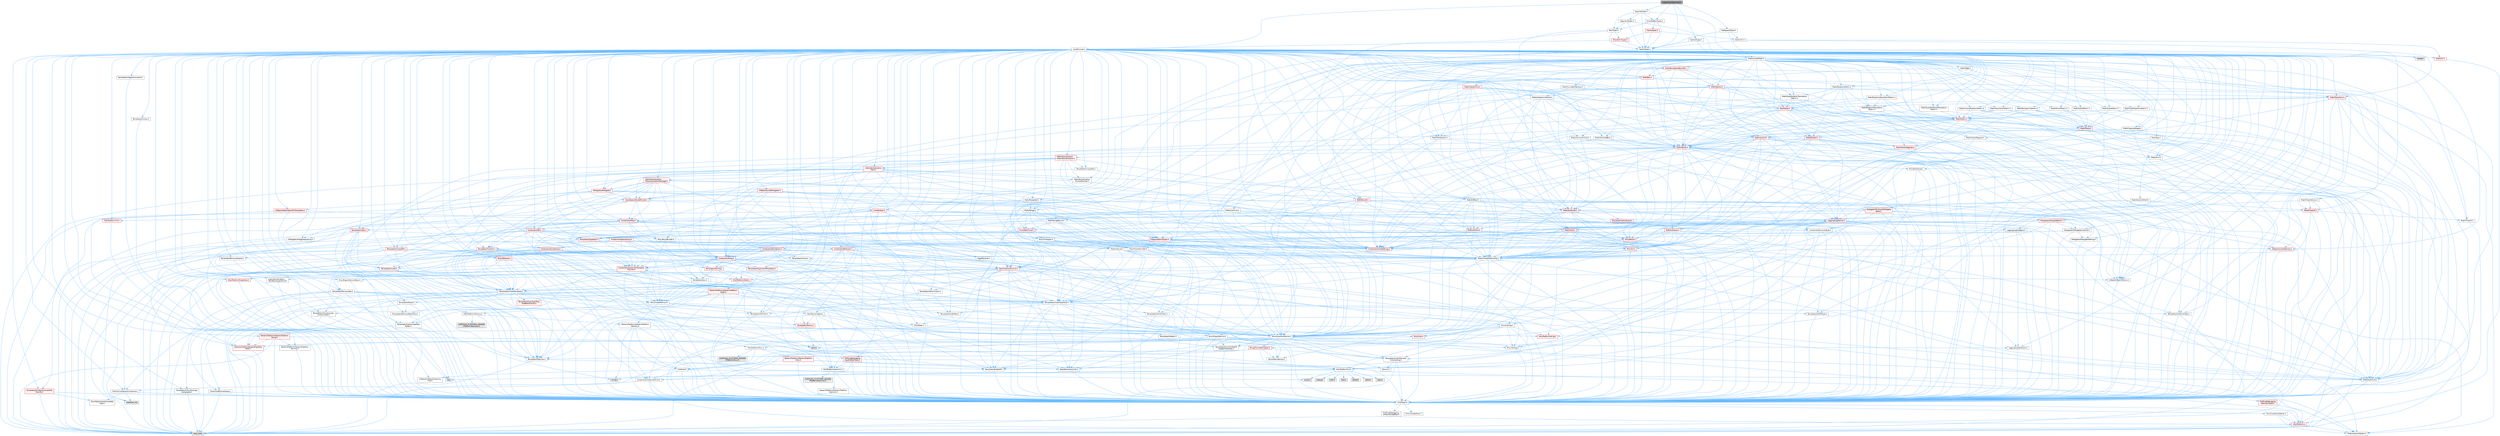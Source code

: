digraph "IntersectionQueries3.h"
{
 // INTERACTIVE_SVG=YES
 // LATEX_PDF_SIZE
  bgcolor="transparent";
  edge [fontname=Helvetica,fontsize=10,labelfontname=Helvetica,labelfontsize=10];
  node [fontname=Helvetica,fontsize=10,shape=box,height=0.2,width=0.4];
  Node1 [id="Node000001",label="IntersectionQueries3.h",height=0.2,width=0.4,color="gray40", fillcolor="grey60", style="filled", fontcolor="black",tooltip=" "];
  Node1 -> Node2 [id="edge1_Node000001_Node000002",color="steelblue1",style="solid",tooltip=" "];
  Node2 [id="Node000002",label="CapsuleTypes.h",height=0.2,width=0.4,color="grey40", fillcolor="white", style="filled",URL="$de/dcd/CapsuleTypes_8h.html",tooltip=" "];
  Node2 -> Node3 [id="edge2_Node000002_Node000003",color="steelblue1",style="solid",tooltip=" "];
  Node3 [id="Node000003",label="Math/UnrealMath.h",height=0.2,width=0.4,color="grey40", fillcolor="white", style="filled",URL="$d8/db2/UnrealMath_8h.html",tooltip=" "];
  Node3 -> Node4 [id="edge3_Node000003_Node000004",color="steelblue1",style="solid",tooltip=" "];
  Node4 [id="Node000004",label="Math/Axis.h",height=0.2,width=0.4,color="grey40", fillcolor="white", style="filled",URL="$dd/dbb/Axis_8h.html",tooltip=" "];
  Node4 -> Node5 [id="edge4_Node000004_Node000005",color="steelblue1",style="solid",tooltip=" "];
  Node5 [id="Node000005",label="CoreTypes.h",height=0.2,width=0.4,color="grey40", fillcolor="white", style="filled",URL="$dc/dec/CoreTypes_8h.html",tooltip=" "];
  Node5 -> Node6 [id="edge5_Node000005_Node000006",color="steelblue1",style="solid",tooltip=" "];
  Node6 [id="Node000006",label="HAL/Platform.h",height=0.2,width=0.4,color="red", fillcolor="#FFF0F0", style="filled",URL="$d9/dd0/Platform_8h.html",tooltip=" "];
  Node6 -> Node9 [id="edge6_Node000006_Node000009",color="steelblue1",style="solid",tooltip=" "];
  Node9 [id="Node000009",label="type_traits",height=0.2,width=0.4,color="grey60", fillcolor="#E0E0E0", style="filled",tooltip=" "];
  Node6 -> Node10 [id="edge7_Node000006_Node000010",color="steelblue1",style="solid",tooltip=" "];
  Node10 [id="Node000010",label="PreprocessorHelpers.h",height=0.2,width=0.4,color="grey40", fillcolor="white", style="filled",URL="$db/ddb/PreprocessorHelpers_8h.html",tooltip=" "];
  Node5 -> Node16 [id="edge8_Node000005_Node000016",color="steelblue1",style="solid",tooltip=" "];
  Node16 [id="Node000016",label="ProfilingDebugging\l/UMemoryDefines.h",height=0.2,width=0.4,color="grey40", fillcolor="white", style="filled",URL="$d2/da2/UMemoryDefines_8h.html",tooltip=" "];
  Node5 -> Node17 [id="edge9_Node000005_Node000017",color="steelblue1",style="solid",tooltip=" "];
  Node17 [id="Node000017",label="Misc/CoreMiscDefines.h",height=0.2,width=0.4,color="grey40", fillcolor="white", style="filled",URL="$da/d38/CoreMiscDefines_8h.html",tooltip=" "];
  Node17 -> Node6 [id="edge10_Node000017_Node000006",color="steelblue1",style="solid",tooltip=" "];
  Node17 -> Node10 [id="edge11_Node000017_Node000010",color="steelblue1",style="solid",tooltip=" "];
  Node5 -> Node18 [id="edge12_Node000005_Node000018",color="steelblue1",style="solid",tooltip=" "];
  Node18 [id="Node000018",label="Misc/CoreDefines.h",height=0.2,width=0.4,color="grey40", fillcolor="white", style="filled",URL="$d3/dd2/CoreDefines_8h.html",tooltip=" "];
  Node3 -> Node19 [id="edge13_Node000003_Node000019",color="steelblue1",style="solid",tooltip=" "];
  Node19 [id="Node000019",label="Math/Box.h",height=0.2,width=0.4,color="red", fillcolor="#FFF0F0", style="filled",URL="$de/d0f/Box_8h.html",tooltip=" "];
  Node19 -> Node5 [id="edge14_Node000019_Node000005",color="steelblue1",style="solid",tooltip=" "];
  Node19 -> Node20 [id="edge15_Node000019_Node000020",color="steelblue1",style="solid",tooltip=" "];
  Node20 [id="Node000020",label="Misc/AssertionMacros.h",height=0.2,width=0.4,color="grey40", fillcolor="white", style="filled",URL="$d0/dfa/AssertionMacros_8h.html",tooltip=" "];
  Node20 -> Node5 [id="edge16_Node000020_Node000005",color="steelblue1",style="solid",tooltip=" "];
  Node20 -> Node6 [id="edge17_Node000020_Node000006",color="steelblue1",style="solid",tooltip=" "];
  Node20 -> Node21 [id="edge18_Node000020_Node000021",color="steelblue1",style="solid",tooltip=" "];
  Node21 [id="Node000021",label="HAL/PlatformMisc.h",height=0.2,width=0.4,color="grey40", fillcolor="white", style="filled",URL="$d0/df5/PlatformMisc_8h.html",tooltip=" "];
  Node21 -> Node5 [id="edge19_Node000021_Node000005",color="steelblue1",style="solid",tooltip=" "];
  Node21 -> Node22 [id="edge20_Node000021_Node000022",color="steelblue1",style="solid",tooltip=" "];
  Node22 [id="Node000022",label="GenericPlatform/GenericPlatform\lMisc.h",height=0.2,width=0.4,color="red", fillcolor="#FFF0F0", style="filled",URL="$db/d9a/GenericPlatformMisc_8h.html",tooltip=" "];
  Node22 -> Node28 [id="edge21_Node000022_Node000028",color="steelblue1",style="solid",tooltip=" "];
  Node28 [id="Node000028",label="CoreFwd.h",height=0.2,width=0.4,color="grey40", fillcolor="white", style="filled",URL="$d1/d1e/CoreFwd_8h.html",tooltip=" "];
  Node28 -> Node5 [id="edge22_Node000028_Node000005",color="steelblue1",style="solid",tooltip=" "];
  Node28 -> Node29 [id="edge23_Node000028_Node000029",color="steelblue1",style="solid",tooltip=" "];
  Node29 [id="Node000029",label="Containers/ContainersFwd.h",height=0.2,width=0.4,color="grey40", fillcolor="white", style="filled",URL="$d4/d0a/ContainersFwd_8h.html",tooltip=" "];
  Node29 -> Node6 [id="edge24_Node000029_Node000006",color="steelblue1",style="solid",tooltip=" "];
  Node29 -> Node5 [id="edge25_Node000029_Node000005",color="steelblue1",style="solid",tooltip=" "];
  Node29 -> Node26 [id="edge26_Node000029_Node000026",color="steelblue1",style="solid",tooltip=" "];
  Node26 [id="Node000026",label="Traits/IsContiguousContainer.h",height=0.2,width=0.4,color="grey40", fillcolor="white", style="filled",URL="$d5/d3c/IsContiguousContainer_8h.html",tooltip=" "];
  Node26 -> Node5 [id="edge27_Node000026_Node000005",color="steelblue1",style="solid",tooltip=" "];
  Node26 -> Node27 [id="edge28_Node000026_Node000027",color="steelblue1",style="solid",tooltip=" "];
  Node27 [id="Node000027",label="Misc/StaticAssertComplete\lType.h",height=0.2,width=0.4,color="grey40", fillcolor="white", style="filled",URL="$d5/d4e/StaticAssertCompleteType_8h.html",tooltip=" "];
  Node26 -> Node25 [id="edge29_Node000026_Node000025",color="steelblue1",style="solid",tooltip=" "];
  Node25 [id="Node000025",label="initializer_list",height=0.2,width=0.4,color="grey60", fillcolor="#E0E0E0", style="filled",tooltip=" "];
  Node28 -> Node30 [id="edge30_Node000028_Node000030",color="steelblue1",style="solid",tooltip=" "];
  Node30 [id="Node000030",label="Math/MathFwd.h",height=0.2,width=0.4,color="grey40", fillcolor="white", style="filled",URL="$d2/d10/MathFwd_8h.html",tooltip=" "];
  Node30 -> Node6 [id="edge31_Node000030_Node000006",color="steelblue1",style="solid",tooltip=" "];
  Node28 -> Node31 [id="edge32_Node000028_Node000031",color="steelblue1",style="solid",tooltip=" "];
  Node31 [id="Node000031",label="UObject/UObjectHierarchy\lFwd.h",height=0.2,width=0.4,color="grey40", fillcolor="white", style="filled",URL="$d3/d13/UObjectHierarchyFwd_8h.html",tooltip=" "];
  Node22 -> Node5 [id="edge33_Node000022_Node000005",color="steelblue1",style="solid",tooltip=" "];
  Node22 -> Node33 [id="edge34_Node000022_Node000033",color="steelblue1",style="solid",tooltip=" "];
  Node33 [id="Node000033",label="HAL/PlatformCrt.h",height=0.2,width=0.4,color="grey40", fillcolor="white", style="filled",URL="$d8/d75/PlatformCrt_8h.html",tooltip=" "];
  Node33 -> Node34 [id="edge35_Node000033_Node000034",color="steelblue1",style="solid",tooltip=" "];
  Node34 [id="Node000034",label="new",height=0.2,width=0.4,color="grey60", fillcolor="#E0E0E0", style="filled",tooltip=" "];
  Node33 -> Node35 [id="edge36_Node000033_Node000035",color="steelblue1",style="solid",tooltip=" "];
  Node35 [id="Node000035",label="wchar.h",height=0.2,width=0.4,color="grey60", fillcolor="#E0E0E0", style="filled",tooltip=" "];
  Node33 -> Node36 [id="edge37_Node000033_Node000036",color="steelblue1",style="solid",tooltip=" "];
  Node36 [id="Node000036",label="stddef.h",height=0.2,width=0.4,color="grey60", fillcolor="#E0E0E0", style="filled",tooltip=" "];
  Node33 -> Node37 [id="edge38_Node000033_Node000037",color="steelblue1",style="solid",tooltip=" "];
  Node37 [id="Node000037",label="stdlib.h",height=0.2,width=0.4,color="grey60", fillcolor="#E0E0E0", style="filled",tooltip=" "];
  Node33 -> Node38 [id="edge39_Node000033_Node000038",color="steelblue1",style="solid",tooltip=" "];
  Node38 [id="Node000038",label="stdio.h",height=0.2,width=0.4,color="grey60", fillcolor="#E0E0E0", style="filled",tooltip=" "];
  Node33 -> Node39 [id="edge40_Node000033_Node000039",color="steelblue1",style="solid",tooltip=" "];
  Node39 [id="Node000039",label="stdarg.h",height=0.2,width=0.4,color="grey60", fillcolor="#E0E0E0", style="filled",tooltip=" "];
  Node33 -> Node40 [id="edge41_Node000033_Node000040",color="steelblue1",style="solid",tooltip=" "];
  Node40 [id="Node000040",label="math.h",height=0.2,width=0.4,color="grey60", fillcolor="#E0E0E0", style="filled",tooltip=" "];
  Node33 -> Node41 [id="edge42_Node000033_Node000041",color="steelblue1",style="solid",tooltip=" "];
  Node41 [id="Node000041",label="float.h",height=0.2,width=0.4,color="grey60", fillcolor="#E0E0E0", style="filled",tooltip=" "];
  Node33 -> Node42 [id="edge43_Node000033_Node000042",color="steelblue1",style="solid",tooltip=" "];
  Node42 [id="Node000042",label="string.h",height=0.2,width=0.4,color="grey60", fillcolor="#E0E0E0", style="filled",tooltip=" "];
  Node22 -> Node43 [id="edge44_Node000022_Node000043",color="steelblue1",style="solid",tooltip=" "];
  Node43 [id="Node000043",label="Math/NumericLimits.h",height=0.2,width=0.4,color="grey40", fillcolor="white", style="filled",URL="$df/d1b/NumericLimits_8h.html",tooltip=" "];
  Node43 -> Node5 [id="edge45_Node000043_Node000005",color="steelblue1",style="solid",tooltip=" "];
  Node21 -> Node48 [id="edge46_Node000021_Node000048",color="steelblue1",style="solid",tooltip=" "];
  Node48 [id="Node000048",label="COMPILED_PLATFORM_HEADER\l(PlatformMisc.h)",height=0.2,width=0.4,color="grey60", fillcolor="#E0E0E0", style="filled",tooltip=" "];
  Node21 -> Node49 [id="edge47_Node000021_Node000049",color="steelblue1",style="solid",tooltip=" "];
  Node49 [id="Node000049",label="ProfilingDebugging\l/CpuProfilerTrace.h",height=0.2,width=0.4,color="red", fillcolor="#FFF0F0", style="filled",URL="$da/dcb/CpuProfilerTrace_8h.html",tooltip=" "];
  Node49 -> Node5 [id="edge48_Node000049_Node000005",color="steelblue1",style="solid",tooltip=" "];
  Node49 -> Node29 [id="edge49_Node000049_Node000029",color="steelblue1",style="solid",tooltip=" "];
  Node49 -> Node50 [id="edge50_Node000049_Node000050",color="steelblue1",style="solid",tooltip=" "];
  Node50 [id="Node000050",label="HAL/PlatformAtomics.h",height=0.2,width=0.4,color="grey40", fillcolor="white", style="filled",URL="$d3/d36/PlatformAtomics_8h.html",tooltip=" "];
  Node50 -> Node5 [id="edge51_Node000050_Node000005",color="steelblue1",style="solid",tooltip=" "];
  Node50 -> Node51 [id="edge52_Node000050_Node000051",color="steelblue1",style="solid",tooltip=" "];
  Node51 [id="Node000051",label="GenericPlatform/GenericPlatform\lAtomics.h",height=0.2,width=0.4,color="grey40", fillcolor="white", style="filled",URL="$da/d72/GenericPlatformAtomics_8h.html",tooltip=" "];
  Node51 -> Node5 [id="edge53_Node000051_Node000005",color="steelblue1",style="solid",tooltip=" "];
  Node50 -> Node52 [id="edge54_Node000050_Node000052",color="steelblue1",style="solid",tooltip=" "];
  Node52 [id="Node000052",label="COMPILED_PLATFORM_HEADER\l(PlatformAtomics.h)",height=0.2,width=0.4,color="grey60", fillcolor="#E0E0E0", style="filled",tooltip=" "];
  Node49 -> Node10 [id="edge55_Node000049_Node000010",color="steelblue1",style="solid",tooltip=" "];
  Node20 -> Node10 [id="edge56_Node000020_Node000010",color="steelblue1",style="solid",tooltip=" "];
  Node20 -> Node57 [id="edge57_Node000020_Node000057",color="steelblue1",style="solid",tooltip=" "];
  Node57 [id="Node000057",label="Templates/EnableIf.h",height=0.2,width=0.4,color="grey40", fillcolor="white", style="filled",URL="$d7/d60/EnableIf_8h.html",tooltip=" "];
  Node57 -> Node5 [id="edge58_Node000057_Node000005",color="steelblue1",style="solid",tooltip=" "];
  Node20 -> Node58 [id="edge59_Node000020_Node000058",color="steelblue1",style="solid",tooltip=" "];
  Node58 [id="Node000058",label="Templates/IsArrayOrRefOf\lTypeByPredicate.h",height=0.2,width=0.4,color="grey40", fillcolor="white", style="filled",URL="$d6/da1/IsArrayOrRefOfTypeByPredicate_8h.html",tooltip=" "];
  Node58 -> Node5 [id="edge60_Node000058_Node000005",color="steelblue1",style="solid",tooltip=" "];
  Node20 -> Node59 [id="edge61_Node000020_Node000059",color="steelblue1",style="solid",tooltip=" "];
  Node59 [id="Node000059",label="Templates/IsValidVariadic\lFunctionArg.h",height=0.2,width=0.4,color="grey40", fillcolor="white", style="filled",URL="$d0/dc8/IsValidVariadicFunctionArg_8h.html",tooltip=" "];
  Node59 -> Node5 [id="edge62_Node000059_Node000005",color="steelblue1",style="solid",tooltip=" "];
  Node59 -> Node60 [id="edge63_Node000059_Node000060",color="steelblue1",style="solid",tooltip=" "];
  Node60 [id="Node000060",label="IsEnum.h",height=0.2,width=0.4,color="grey40", fillcolor="white", style="filled",URL="$d4/de5/IsEnum_8h.html",tooltip=" "];
  Node59 -> Node9 [id="edge64_Node000059_Node000009",color="steelblue1",style="solid",tooltip=" "];
  Node20 -> Node61 [id="edge65_Node000020_Node000061",color="steelblue1",style="solid",tooltip=" "];
  Node61 [id="Node000061",label="Traits/IsCharEncodingCompatible\lWith.h",height=0.2,width=0.4,color="red", fillcolor="#FFF0F0", style="filled",URL="$df/dd1/IsCharEncodingCompatibleWith_8h.html",tooltip=" "];
  Node61 -> Node9 [id="edge66_Node000061_Node000009",color="steelblue1",style="solid",tooltip=" "];
  Node20 -> Node63 [id="edge67_Node000020_Node000063",color="steelblue1",style="solid",tooltip=" "];
  Node63 [id="Node000063",label="Misc/VarArgs.h",height=0.2,width=0.4,color="grey40", fillcolor="white", style="filled",URL="$d5/d6f/VarArgs_8h.html",tooltip=" "];
  Node63 -> Node5 [id="edge68_Node000063_Node000005",color="steelblue1",style="solid",tooltip=" "];
  Node20 -> Node64 [id="edge69_Node000020_Node000064",color="steelblue1",style="solid",tooltip=" "];
  Node64 [id="Node000064",label="String/FormatStringSan.h",height=0.2,width=0.4,color="red", fillcolor="#FFF0F0", style="filled",URL="$d3/d8b/FormatStringSan_8h.html",tooltip=" "];
  Node64 -> Node9 [id="edge70_Node000064_Node000009",color="steelblue1",style="solid",tooltip=" "];
  Node64 -> Node5 [id="edge71_Node000064_Node000005",color="steelblue1",style="solid",tooltip=" "];
  Node64 -> Node65 [id="edge72_Node000064_Node000065",color="steelblue1",style="solid",tooltip=" "];
  Node65 [id="Node000065",label="Templates/Requires.h",height=0.2,width=0.4,color="grey40", fillcolor="white", style="filled",URL="$dc/d96/Requires_8h.html",tooltip=" "];
  Node65 -> Node57 [id="edge73_Node000065_Node000057",color="steelblue1",style="solid",tooltip=" "];
  Node65 -> Node9 [id="edge74_Node000065_Node000009",color="steelblue1",style="solid",tooltip=" "];
  Node64 -> Node66 [id="edge75_Node000064_Node000066",color="steelblue1",style="solid",tooltip=" "];
  Node66 [id="Node000066",label="Templates/Identity.h",height=0.2,width=0.4,color="grey40", fillcolor="white", style="filled",URL="$d0/dd5/Identity_8h.html",tooltip=" "];
  Node64 -> Node59 [id="edge76_Node000064_Node000059",color="steelblue1",style="solid",tooltip=" "];
  Node64 -> Node29 [id="edge77_Node000064_Node000029",color="steelblue1",style="solid",tooltip=" "];
  Node20 -> Node70 [id="edge78_Node000020_Node000070",color="steelblue1",style="solid",tooltip=" "];
  Node70 [id="Node000070",label="atomic",height=0.2,width=0.4,color="grey60", fillcolor="#E0E0E0", style="filled",tooltip=" "];
  Node19 -> Node30 [id="edge79_Node000019_Node000030",color="steelblue1",style="solid",tooltip=" "];
  Node19 -> Node71 [id="edge80_Node000019_Node000071",color="steelblue1",style="solid",tooltip=" "];
  Node71 [id="Node000071",label="Math/UnrealMathUtility.h",height=0.2,width=0.4,color="grey40", fillcolor="white", style="filled",URL="$db/db8/UnrealMathUtility_8h.html",tooltip=" "];
  Node71 -> Node5 [id="edge81_Node000071_Node000005",color="steelblue1",style="solid",tooltip=" "];
  Node71 -> Node20 [id="edge82_Node000071_Node000020",color="steelblue1",style="solid",tooltip=" "];
  Node71 -> Node72 [id="edge83_Node000071_Node000072",color="steelblue1",style="solid",tooltip=" "];
  Node72 [id="Node000072",label="HAL/PlatformMath.h",height=0.2,width=0.4,color="red", fillcolor="#FFF0F0", style="filled",URL="$dc/d53/PlatformMath_8h.html",tooltip=" "];
  Node72 -> Node5 [id="edge84_Node000072_Node000005",color="steelblue1",style="solid",tooltip=" "];
  Node72 -> Node73 [id="edge85_Node000072_Node000073",color="steelblue1",style="solid",tooltip=" "];
  Node73 [id="Node000073",label="GenericPlatform/GenericPlatform\lMath.h",height=0.2,width=0.4,color="red", fillcolor="#FFF0F0", style="filled",URL="$d5/d79/GenericPlatformMath_8h.html",tooltip=" "];
  Node73 -> Node5 [id="edge86_Node000073_Node000005",color="steelblue1",style="solid",tooltip=" "];
  Node73 -> Node29 [id="edge87_Node000073_Node000029",color="steelblue1",style="solid",tooltip=" "];
  Node73 -> Node33 [id="edge88_Node000073_Node000033",color="steelblue1",style="solid",tooltip=" "];
  Node73 -> Node74 [id="edge89_Node000073_Node000074",color="steelblue1",style="solid",tooltip=" "];
  Node74 [id="Node000074",label="Templates/AndOrNot.h",height=0.2,width=0.4,color="grey40", fillcolor="white", style="filled",URL="$db/d0a/AndOrNot_8h.html",tooltip=" "];
  Node74 -> Node5 [id="edge90_Node000074_Node000005",color="steelblue1",style="solid",tooltip=" "];
  Node73 -> Node75 [id="edge91_Node000073_Node000075",color="steelblue1",style="solid",tooltip=" "];
  Node75 [id="Node000075",label="Templates/Decay.h",height=0.2,width=0.4,color="grey40", fillcolor="white", style="filled",URL="$dd/d0f/Decay_8h.html",tooltip=" "];
  Node75 -> Node5 [id="edge92_Node000075_Node000005",color="steelblue1",style="solid",tooltip=" "];
  Node75 -> Node76 [id="edge93_Node000075_Node000076",color="steelblue1",style="solid",tooltip=" "];
  Node76 [id="Node000076",label="Templates/RemoveReference.h",height=0.2,width=0.4,color="grey40", fillcolor="white", style="filled",URL="$da/dbe/RemoveReference_8h.html",tooltip=" "];
  Node76 -> Node5 [id="edge94_Node000076_Node000005",color="steelblue1",style="solid",tooltip=" "];
  Node75 -> Node9 [id="edge95_Node000075_Node000009",color="steelblue1",style="solid",tooltip=" "];
  Node73 -> Node78 [id="edge96_Node000073_Node000078",color="steelblue1",style="solid",tooltip=" "];
  Node78 [id="Node000078",label="Templates/UnrealTypeTraits.h",height=0.2,width=0.4,color="grey40", fillcolor="white", style="filled",URL="$d2/d2d/UnrealTypeTraits_8h.html",tooltip=" "];
  Node78 -> Node5 [id="edge97_Node000078_Node000005",color="steelblue1",style="solid",tooltip=" "];
  Node78 -> Node79 [id="edge98_Node000078_Node000079",color="steelblue1",style="solid",tooltip=" "];
  Node79 [id="Node000079",label="Templates/IsPointer.h",height=0.2,width=0.4,color="grey40", fillcolor="white", style="filled",URL="$d7/d05/IsPointer_8h.html",tooltip=" "];
  Node79 -> Node5 [id="edge99_Node000079_Node000005",color="steelblue1",style="solid",tooltip=" "];
  Node78 -> Node20 [id="edge100_Node000078_Node000020",color="steelblue1",style="solid",tooltip=" "];
  Node78 -> Node74 [id="edge101_Node000078_Node000074",color="steelblue1",style="solid",tooltip=" "];
  Node78 -> Node57 [id="edge102_Node000078_Node000057",color="steelblue1",style="solid",tooltip=" "];
  Node78 -> Node80 [id="edge103_Node000078_Node000080",color="steelblue1",style="solid",tooltip=" "];
  Node80 [id="Node000080",label="Templates/IsArithmetic.h",height=0.2,width=0.4,color="grey40", fillcolor="white", style="filled",URL="$d2/d5d/IsArithmetic_8h.html",tooltip=" "];
  Node80 -> Node5 [id="edge104_Node000080_Node000005",color="steelblue1",style="solid",tooltip=" "];
  Node78 -> Node60 [id="edge105_Node000078_Node000060",color="steelblue1",style="solid",tooltip=" "];
  Node78 -> Node81 [id="edge106_Node000078_Node000081",color="steelblue1",style="solid",tooltip=" "];
  Node81 [id="Node000081",label="Templates/Models.h",height=0.2,width=0.4,color="grey40", fillcolor="white", style="filled",URL="$d3/d0c/Models_8h.html",tooltip=" "];
  Node81 -> Node66 [id="edge107_Node000081_Node000066",color="steelblue1",style="solid",tooltip=" "];
  Node78 -> Node82 [id="edge108_Node000078_Node000082",color="steelblue1",style="solid",tooltip=" "];
  Node82 [id="Node000082",label="Templates/IsPODType.h",height=0.2,width=0.4,color="grey40", fillcolor="white", style="filled",URL="$d7/db1/IsPODType_8h.html",tooltip=" "];
  Node82 -> Node5 [id="edge109_Node000082_Node000005",color="steelblue1",style="solid",tooltip=" "];
  Node78 -> Node83 [id="edge110_Node000078_Node000083",color="steelblue1",style="solid",tooltip=" "];
  Node83 [id="Node000083",label="Templates/IsUECoreType.h",height=0.2,width=0.4,color="grey40", fillcolor="white", style="filled",URL="$d1/db8/IsUECoreType_8h.html",tooltip=" "];
  Node83 -> Node5 [id="edge111_Node000083_Node000005",color="steelblue1",style="solid",tooltip=" "];
  Node83 -> Node9 [id="edge112_Node000083_Node000009",color="steelblue1",style="solid",tooltip=" "];
  Node78 -> Node84 [id="edge113_Node000078_Node000084",color="steelblue1",style="solid",tooltip=" "];
  Node84 [id="Node000084",label="Templates/IsTriviallyCopy\lConstructible.h",height=0.2,width=0.4,color="grey40", fillcolor="white", style="filled",URL="$d3/d78/IsTriviallyCopyConstructible_8h.html",tooltip=" "];
  Node84 -> Node5 [id="edge114_Node000084_Node000005",color="steelblue1",style="solid",tooltip=" "];
  Node84 -> Node9 [id="edge115_Node000084_Node000009",color="steelblue1",style="solid",tooltip=" "];
  Node73 -> Node65 [id="edge116_Node000073_Node000065",color="steelblue1",style="solid",tooltip=" "];
  Node73 -> Node88 [id="edge117_Node000073_Node000088",color="steelblue1",style="solid",tooltip=" "];
  Node88 [id="Node000088",label="Templates/TypeCompatible\lBytes.h",height=0.2,width=0.4,color="grey40", fillcolor="white", style="filled",URL="$df/d0a/TypeCompatibleBytes_8h.html",tooltip=" "];
  Node88 -> Node5 [id="edge118_Node000088_Node000005",color="steelblue1",style="solid",tooltip=" "];
  Node88 -> Node42 [id="edge119_Node000088_Node000042",color="steelblue1",style="solid",tooltip=" "];
  Node88 -> Node34 [id="edge120_Node000088_Node000034",color="steelblue1",style="solid",tooltip=" "];
  Node88 -> Node9 [id="edge121_Node000088_Node000009",color="steelblue1",style="solid",tooltip=" "];
  Node73 -> Node9 [id="edge122_Node000073_Node000009",color="steelblue1",style="solid",tooltip=" "];
  Node71 -> Node30 [id="edge123_Node000071_Node000030",color="steelblue1",style="solid",tooltip=" "];
  Node71 -> Node66 [id="edge124_Node000071_Node000066",color="steelblue1",style="solid",tooltip=" "];
  Node71 -> Node65 [id="edge125_Node000071_Node000065",color="steelblue1",style="solid",tooltip=" "];
  Node19 -> Node91 [id="edge126_Node000019_Node000091",color="steelblue1",style="solid",tooltip=" "];
  Node91 [id="Node000091",label="Containers/UnrealString.h",height=0.2,width=0.4,color="red", fillcolor="#FFF0F0", style="filled",URL="$d5/dba/UnrealString_8h.html",tooltip=" "];
  Node19 -> Node95 [id="edge127_Node000019_Node000095",color="steelblue1",style="solid",tooltip=" "];
  Node95 [id="Node000095",label="Math/Vector.h",height=0.2,width=0.4,color="red", fillcolor="#FFF0F0", style="filled",URL="$d6/dbe/Vector_8h.html",tooltip=" "];
  Node95 -> Node5 [id="edge128_Node000095_Node000005",color="steelblue1",style="solid",tooltip=" "];
  Node95 -> Node20 [id="edge129_Node000095_Node000020",color="steelblue1",style="solid",tooltip=" "];
  Node95 -> Node30 [id="edge130_Node000095_Node000030",color="steelblue1",style="solid",tooltip=" "];
  Node95 -> Node43 [id="edge131_Node000095_Node000043",color="steelblue1",style="solid",tooltip=" "];
  Node95 -> Node96 [id="edge132_Node000095_Node000096",color="steelblue1",style="solid",tooltip=" "];
  Node96 [id="Node000096",label="Misc/Crc.h",height=0.2,width=0.4,color="red", fillcolor="#FFF0F0", style="filled",URL="$d4/dd2/Crc_8h.html",tooltip=" "];
  Node96 -> Node5 [id="edge133_Node000096_Node000005",color="steelblue1",style="solid",tooltip=" "];
  Node96 -> Node97 [id="edge134_Node000096_Node000097",color="steelblue1",style="solid",tooltip=" "];
  Node97 [id="Node000097",label="HAL/PlatformString.h",height=0.2,width=0.4,color="red", fillcolor="#FFF0F0", style="filled",URL="$db/db5/PlatformString_8h.html",tooltip=" "];
  Node97 -> Node5 [id="edge135_Node000097_Node000005",color="steelblue1",style="solid",tooltip=" "];
  Node96 -> Node20 [id="edge136_Node000096_Node000020",color="steelblue1",style="solid",tooltip=" "];
  Node96 -> Node99 [id="edge137_Node000096_Node000099",color="steelblue1",style="solid",tooltip=" "];
  Node99 [id="Node000099",label="Misc/CString.h",height=0.2,width=0.4,color="grey40", fillcolor="white", style="filled",URL="$d2/d49/CString_8h.html",tooltip=" "];
  Node99 -> Node5 [id="edge138_Node000099_Node000005",color="steelblue1",style="solid",tooltip=" "];
  Node99 -> Node33 [id="edge139_Node000099_Node000033",color="steelblue1",style="solid",tooltip=" "];
  Node99 -> Node97 [id="edge140_Node000099_Node000097",color="steelblue1",style="solid",tooltip=" "];
  Node99 -> Node20 [id="edge141_Node000099_Node000020",color="steelblue1",style="solid",tooltip=" "];
  Node99 -> Node100 [id="edge142_Node000099_Node000100",color="steelblue1",style="solid",tooltip=" "];
  Node100 [id="Node000100",label="Misc/Char.h",height=0.2,width=0.4,color="red", fillcolor="#FFF0F0", style="filled",URL="$d0/d58/Char_8h.html",tooltip=" "];
  Node100 -> Node5 [id="edge143_Node000100_Node000005",color="steelblue1",style="solid",tooltip=" "];
  Node100 -> Node9 [id="edge144_Node000100_Node000009",color="steelblue1",style="solid",tooltip=" "];
  Node99 -> Node63 [id="edge145_Node000099_Node000063",color="steelblue1",style="solid",tooltip=" "];
  Node99 -> Node58 [id="edge146_Node000099_Node000058",color="steelblue1",style="solid",tooltip=" "];
  Node99 -> Node59 [id="edge147_Node000099_Node000059",color="steelblue1",style="solid",tooltip=" "];
  Node99 -> Node61 [id="edge148_Node000099_Node000061",color="steelblue1",style="solid",tooltip=" "];
  Node96 -> Node100 [id="edge149_Node000096_Node000100",color="steelblue1",style="solid",tooltip=" "];
  Node96 -> Node78 [id="edge150_Node000096_Node000078",color="steelblue1",style="solid",tooltip=" "];
  Node95 -> Node71 [id="edge151_Node000095_Node000071",color="steelblue1",style="solid",tooltip=" "];
  Node95 -> Node91 [id="edge152_Node000095_Node000091",color="steelblue1",style="solid",tooltip=" "];
  Node95 -> Node104 [id="edge153_Node000095_Node000104",color="steelblue1",style="solid",tooltip=" "];
  Node104 [id="Node000104",label="Misc/Parse.h",height=0.2,width=0.4,color="red", fillcolor="#FFF0F0", style="filled",URL="$dc/d71/Parse_8h.html",tooltip=" "];
  Node104 -> Node91 [id="edge154_Node000104_Node000091",color="steelblue1",style="solid",tooltip=" "];
  Node104 -> Node5 [id="edge155_Node000104_Node000005",color="steelblue1",style="solid",tooltip=" "];
  Node104 -> Node33 [id="edge156_Node000104_Node000033",color="steelblue1",style="solid",tooltip=" "];
  Node104 -> Node105 [id="edge157_Node000104_Node000105",color="steelblue1",style="solid",tooltip=" "];
  Node105 [id="Node000105",label="Templates/Function.h",height=0.2,width=0.4,color="red", fillcolor="#FFF0F0", style="filled",URL="$df/df5/Function_8h.html",tooltip=" "];
  Node105 -> Node5 [id="edge158_Node000105_Node000005",color="steelblue1",style="solid",tooltip=" "];
  Node105 -> Node20 [id="edge159_Node000105_Node000020",color="steelblue1",style="solid",tooltip=" "];
  Node105 -> Node108 [id="edge160_Node000105_Node000108",color="steelblue1",style="solid",tooltip=" "];
  Node108 [id="Node000108",label="HAL/UnrealMemory.h",height=0.2,width=0.4,color="grey40", fillcolor="white", style="filled",URL="$d9/d96/UnrealMemory_8h.html",tooltip=" "];
  Node108 -> Node5 [id="edge161_Node000108_Node000005",color="steelblue1",style="solid",tooltip=" "];
  Node108 -> Node109 [id="edge162_Node000108_Node000109",color="steelblue1",style="solid",tooltip=" "];
  Node109 [id="Node000109",label="GenericPlatform/GenericPlatform\lMemory.h",height=0.2,width=0.4,color="grey40", fillcolor="white", style="filled",URL="$dd/d22/GenericPlatformMemory_8h.html",tooltip=" "];
  Node109 -> Node28 [id="edge163_Node000109_Node000028",color="steelblue1",style="solid",tooltip=" "];
  Node109 -> Node5 [id="edge164_Node000109_Node000005",color="steelblue1",style="solid",tooltip=" "];
  Node109 -> Node97 [id="edge165_Node000109_Node000097",color="steelblue1",style="solid",tooltip=" "];
  Node109 -> Node42 [id="edge166_Node000109_Node000042",color="steelblue1",style="solid",tooltip=" "];
  Node109 -> Node35 [id="edge167_Node000109_Node000035",color="steelblue1",style="solid",tooltip=" "];
  Node108 -> Node110 [id="edge168_Node000108_Node000110",color="steelblue1",style="solid",tooltip=" "];
  Node110 [id="Node000110",label="HAL/MemoryBase.h",height=0.2,width=0.4,color="grey40", fillcolor="white", style="filled",URL="$d6/d9f/MemoryBase_8h.html",tooltip=" "];
  Node110 -> Node5 [id="edge169_Node000110_Node000005",color="steelblue1",style="solid",tooltip=" "];
  Node110 -> Node50 [id="edge170_Node000110_Node000050",color="steelblue1",style="solid",tooltip=" "];
  Node110 -> Node33 [id="edge171_Node000110_Node000033",color="steelblue1",style="solid",tooltip=" "];
  Node110 -> Node111 [id="edge172_Node000110_Node000111",color="steelblue1",style="solid",tooltip=" "];
  Node111 [id="Node000111",label="Misc/Exec.h",height=0.2,width=0.4,color="grey40", fillcolor="white", style="filled",URL="$de/ddb/Exec_8h.html",tooltip=" "];
  Node111 -> Node5 [id="edge173_Node000111_Node000005",color="steelblue1",style="solid",tooltip=" "];
  Node111 -> Node20 [id="edge174_Node000111_Node000020",color="steelblue1",style="solid",tooltip=" "];
  Node110 -> Node112 [id="edge175_Node000110_Node000112",color="steelblue1",style="solid",tooltip=" "];
  Node112 [id="Node000112",label="Misc/OutputDevice.h",height=0.2,width=0.4,color="grey40", fillcolor="white", style="filled",URL="$d7/d32/OutputDevice_8h.html",tooltip=" "];
  Node112 -> Node28 [id="edge176_Node000112_Node000028",color="steelblue1",style="solid",tooltip=" "];
  Node112 -> Node5 [id="edge177_Node000112_Node000005",color="steelblue1",style="solid",tooltip=" "];
  Node112 -> Node113 [id="edge178_Node000112_Node000113",color="steelblue1",style="solid",tooltip=" "];
  Node113 [id="Node000113",label="Logging/LogVerbosity.h",height=0.2,width=0.4,color="grey40", fillcolor="white", style="filled",URL="$d2/d8f/LogVerbosity_8h.html",tooltip=" "];
  Node113 -> Node5 [id="edge179_Node000113_Node000005",color="steelblue1",style="solid",tooltip=" "];
  Node112 -> Node63 [id="edge180_Node000112_Node000063",color="steelblue1",style="solid",tooltip=" "];
  Node112 -> Node58 [id="edge181_Node000112_Node000058",color="steelblue1",style="solid",tooltip=" "];
  Node112 -> Node59 [id="edge182_Node000112_Node000059",color="steelblue1",style="solid",tooltip=" "];
  Node112 -> Node61 [id="edge183_Node000112_Node000061",color="steelblue1",style="solid",tooltip=" "];
  Node110 -> Node114 [id="edge184_Node000110_Node000114",color="steelblue1",style="solid",tooltip=" "];
  Node114 [id="Node000114",label="Templates/Atomic.h",height=0.2,width=0.4,color="red", fillcolor="#FFF0F0", style="filled",URL="$d3/d91/Atomic_8h.html",tooltip=" "];
  Node114 -> Node70 [id="edge185_Node000114_Node000070",color="steelblue1",style="solid",tooltip=" "];
  Node108 -> Node119 [id="edge186_Node000108_Node000119",color="steelblue1",style="solid",tooltip=" "];
  Node119 [id="Node000119",label="HAL/PlatformMemory.h",height=0.2,width=0.4,color="grey40", fillcolor="white", style="filled",URL="$de/d68/PlatformMemory_8h.html",tooltip=" "];
  Node119 -> Node5 [id="edge187_Node000119_Node000005",color="steelblue1",style="solid",tooltip=" "];
  Node119 -> Node109 [id="edge188_Node000119_Node000109",color="steelblue1",style="solid",tooltip=" "];
  Node119 -> Node120 [id="edge189_Node000119_Node000120",color="steelblue1",style="solid",tooltip=" "];
  Node120 [id="Node000120",label="COMPILED_PLATFORM_HEADER\l(PlatformMemory.h)",height=0.2,width=0.4,color="grey60", fillcolor="#E0E0E0", style="filled",tooltip=" "];
  Node108 -> Node121 [id="edge190_Node000108_Node000121",color="steelblue1",style="solid",tooltip=" "];
  Node121 [id="Node000121",label="ProfilingDebugging\l/MemoryTrace.h",height=0.2,width=0.4,color="red", fillcolor="#FFF0F0", style="filled",URL="$da/dd7/MemoryTrace_8h.html",tooltip=" "];
  Node121 -> Node6 [id="edge191_Node000121_Node000006",color="steelblue1",style="solid",tooltip=" "];
  Node108 -> Node79 [id="edge192_Node000108_Node000079",color="steelblue1",style="solid",tooltip=" "];
  Node105 -> Node78 [id="edge193_Node000105_Node000078",color="steelblue1",style="solid",tooltip=" "];
  Node105 -> Node123 [id="edge194_Node000105_Node000123",color="steelblue1",style="solid",tooltip=" "];
  Node123 [id="Node000123",label="Templates/Invoke.h",height=0.2,width=0.4,color="red", fillcolor="#FFF0F0", style="filled",URL="$d7/deb/Invoke_8h.html",tooltip=" "];
  Node123 -> Node5 [id="edge195_Node000123_Node000005",color="steelblue1",style="solid",tooltip=" "];
  Node123 -> Node125 [id="edge196_Node000123_Node000125",color="steelblue1",style="solid",tooltip=" "];
  Node125 [id="Node000125",label="Templates/UnrealTemplate.h",height=0.2,width=0.4,color="grey40", fillcolor="white", style="filled",URL="$d4/d24/UnrealTemplate_8h.html",tooltip=" "];
  Node125 -> Node5 [id="edge197_Node000125_Node000005",color="steelblue1",style="solid",tooltip=" "];
  Node125 -> Node79 [id="edge198_Node000125_Node000079",color="steelblue1",style="solid",tooltip=" "];
  Node125 -> Node108 [id="edge199_Node000125_Node000108",color="steelblue1",style="solid",tooltip=" "];
  Node125 -> Node126 [id="edge200_Node000125_Node000126",color="steelblue1",style="solid",tooltip=" "];
  Node126 [id="Node000126",label="Templates/CopyQualifiers\lAndRefsFromTo.h",height=0.2,width=0.4,color="red", fillcolor="#FFF0F0", style="filled",URL="$d3/db3/CopyQualifiersAndRefsFromTo_8h.html",tooltip=" "];
  Node125 -> Node78 [id="edge201_Node000125_Node000078",color="steelblue1",style="solid",tooltip=" "];
  Node125 -> Node76 [id="edge202_Node000125_Node000076",color="steelblue1",style="solid",tooltip=" "];
  Node125 -> Node65 [id="edge203_Node000125_Node000065",color="steelblue1",style="solid",tooltip=" "];
  Node125 -> Node88 [id="edge204_Node000125_Node000088",color="steelblue1",style="solid",tooltip=" "];
  Node125 -> Node66 [id="edge205_Node000125_Node000066",color="steelblue1",style="solid",tooltip=" "];
  Node125 -> Node26 [id="edge206_Node000125_Node000026",color="steelblue1",style="solid",tooltip=" "];
  Node125 -> Node128 [id="edge207_Node000125_Node000128",color="steelblue1",style="solid",tooltip=" "];
  Node128 [id="Node000128",label="Traits/UseBitwiseSwap.h",height=0.2,width=0.4,color="grey40", fillcolor="white", style="filled",URL="$db/df3/UseBitwiseSwap_8h.html",tooltip=" "];
  Node128 -> Node5 [id="edge208_Node000128_Node000005",color="steelblue1",style="solid",tooltip=" "];
  Node128 -> Node9 [id="edge209_Node000128_Node000009",color="steelblue1",style="solid",tooltip=" "];
  Node125 -> Node9 [id="edge210_Node000125_Node000009",color="steelblue1",style="solid",tooltip=" "];
  Node123 -> Node9 [id="edge211_Node000123_Node000009",color="steelblue1",style="solid",tooltip=" "];
  Node105 -> Node125 [id="edge212_Node000105_Node000125",color="steelblue1",style="solid",tooltip=" "];
  Node105 -> Node65 [id="edge213_Node000105_Node000065",color="steelblue1",style="solid",tooltip=" "];
  Node105 -> Node71 [id="edge214_Node000105_Node000071",color="steelblue1",style="solid",tooltip=" "];
  Node105 -> Node34 [id="edge215_Node000105_Node000034",color="steelblue1",style="solid",tooltip=" "];
  Node105 -> Node9 [id="edge216_Node000105_Node000009",color="steelblue1",style="solid",tooltip=" "];
  Node95 -> Node253 [id="edge217_Node000095_Node000253",color="steelblue1",style="solid",tooltip=" "];
  Node253 [id="Node000253",label="Math/Color.h",height=0.2,width=0.4,color="red", fillcolor="#FFF0F0", style="filled",URL="$dd/dac/Color_8h.html",tooltip=" "];
  Node253 -> Node139 [id="edge218_Node000253_Node000139",color="steelblue1",style="solid",tooltip=" "];
  Node139 [id="Node000139",label="Containers/Array.h",height=0.2,width=0.4,color="red", fillcolor="#FFF0F0", style="filled",URL="$df/dd0/Array_8h.html",tooltip=" "];
  Node139 -> Node5 [id="edge219_Node000139_Node000005",color="steelblue1",style="solid",tooltip=" "];
  Node139 -> Node20 [id="edge220_Node000139_Node000020",color="steelblue1",style="solid",tooltip=" "];
  Node139 -> Node108 [id="edge221_Node000139_Node000108",color="steelblue1",style="solid",tooltip=" "];
  Node139 -> Node78 [id="edge222_Node000139_Node000078",color="steelblue1",style="solid",tooltip=" "];
  Node139 -> Node125 [id="edge223_Node000139_Node000125",color="steelblue1",style="solid",tooltip=" "];
  Node139 -> Node135 [id="edge224_Node000139_Node000135",color="steelblue1",style="solid",tooltip=" "];
  Node135 [id="Node000135",label="Containers/ContainerAllocation\lPolicies.h",height=0.2,width=0.4,color="red", fillcolor="#FFF0F0", style="filled",URL="$d7/dff/ContainerAllocationPolicies_8h.html",tooltip=" "];
  Node135 -> Node5 [id="edge225_Node000135_Node000005",color="steelblue1",style="solid",tooltip=" "];
  Node135 -> Node135 [id="edge226_Node000135_Node000135",color="steelblue1",style="solid",tooltip=" "];
  Node135 -> Node72 [id="edge227_Node000135_Node000072",color="steelblue1",style="solid",tooltip=" "];
  Node135 -> Node108 [id="edge228_Node000135_Node000108",color="steelblue1",style="solid",tooltip=" "];
  Node135 -> Node43 [id="edge229_Node000135_Node000043",color="steelblue1",style="solid",tooltip=" "];
  Node135 -> Node20 [id="edge230_Node000135_Node000020",color="steelblue1",style="solid",tooltip=" "];
  Node135 -> Node138 [id="edge231_Node000135_Node000138",color="steelblue1",style="solid",tooltip=" "];
  Node138 [id="Node000138",label="Templates/MemoryOps.h",height=0.2,width=0.4,color="grey40", fillcolor="white", style="filled",URL="$db/dea/MemoryOps_8h.html",tooltip=" "];
  Node138 -> Node5 [id="edge232_Node000138_Node000005",color="steelblue1",style="solid",tooltip=" "];
  Node138 -> Node108 [id="edge233_Node000138_Node000108",color="steelblue1",style="solid",tooltip=" "];
  Node138 -> Node118 [id="edge234_Node000138_Node000118",color="steelblue1",style="solid",tooltip=" "];
  Node118 [id="Node000118",label="Templates/IsTriviallyCopy\lAssignable.h",height=0.2,width=0.4,color="grey40", fillcolor="white", style="filled",URL="$d2/df2/IsTriviallyCopyAssignable_8h.html",tooltip=" "];
  Node118 -> Node5 [id="edge235_Node000118_Node000005",color="steelblue1",style="solid",tooltip=" "];
  Node118 -> Node9 [id="edge236_Node000118_Node000009",color="steelblue1",style="solid",tooltip=" "];
  Node138 -> Node84 [id="edge237_Node000138_Node000084",color="steelblue1",style="solid",tooltip=" "];
  Node138 -> Node65 [id="edge238_Node000138_Node000065",color="steelblue1",style="solid",tooltip=" "];
  Node138 -> Node78 [id="edge239_Node000138_Node000078",color="steelblue1",style="solid",tooltip=" "];
  Node138 -> Node128 [id="edge240_Node000138_Node000128",color="steelblue1",style="solid",tooltip=" "];
  Node138 -> Node34 [id="edge241_Node000138_Node000034",color="steelblue1",style="solid",tooltip=" "];
  Node138 -> Node9 [id="edge242_Node000138_Node000009",color="steelblue1",style="solid",tooltip=" "];
  Node135 -> Node88 [id="edge243_Node000135_Node000088",color="steelblue1",style="solid",tooltip=" "];
  Node135 -> Node9 [id="edge244_Node000135_Node000009",color="steelblue1",style="solid",tooltip=" "];
  Node139 -> Node144 [id="edge245_Node000139_Node000144",color="steelblue1",style="solid",tooltip=" "];
  Node144 [id="Node000144",label="Serialization/Archive.h",height=0.2,width=0.4,color="red", fillcolor="#FFF0F0", style="filled",URL="$d7/d3b/Archive_8h.html",tooltip=" "];
  Node144 -> Node28 [id="edge246_Node000144_Node000028",color="steelblue1",style="solid",tooltip=" "];
  Node144 -> Node5 [id="edge247_Node000144_Node000005",color="steelblue1",style="solid",tooltip=" "];
  Node144 -> Node145 [id="edge248_Node000144_Node000145",color="steelblue1",style="solid",tooltip=" "];
  Node145 [id="Node000145",label="HAL/PlatformProperties.h",height=0.2,width=0.4,color="red", fillcolor="#FFF0F0", style="filled",URL="$d9/db0/PlatformProperties_8h.html",tooltip=" "];
  Node145 -> Node5 [id="edge249_Node000145_Node000005",color="steelblue1",style="solid",tooltip=" "];
  Node144 -> Node148 [id="edge250_Node000144_Node000148",color="steelblue1",style="solid",tooltip=" "];
  Node148 [id="Node000148",label="Internationalization\l/TextNamespaceFwd.h",height=0.2,width=0.4,color="grey40", fillcolor="white", style="filled",URL="$d8/d97/TextNamespaceFwd_8h.html",tooltip=" "];
  Node148 -> Node5 [id="edge251_Node000148_Node000005",color="steelblue1",style="solid",tooltip=" "];
  Node144 -> Node30 [id="edge252_Node000144_Node000030",color="steelblue1",style="solid",tooltip=" "];
  Node144 -> Node20 [id="edge253_Node000144_Node000020",color="steelblue1",style="solid",tooltip=" "];
  Node144 -> Node149 [id="edge254_Node000144_Node000149",color="steelblue1",style="solid",tooltip=" "];
  Node149 [id="Node000149",label="Misc/EngineVersionBase.h",height=0.2,width=0.4,color="grey40", fillcolor="white", style="filled",URL="$d5/d2b/EngineVersionBase_8h.html",tooltip=" "];
  Node149 -> Node5 [id="edge255_Node000149_Node000005",color="steelblue1",style="solid",tooltip=" "];
  Node144 -> Node63 [id="edge256_Node000144_Node000063",color="steelblue1",style="solid",tooltip=" "];
  Node144 -> Node57 [id="edge257_Node000144_Node000057",color="steelblue1",style="solid",tooltip=" "];
  Node144 -> Node58 [id="edge258_Node000144_Node000058",color="steelblue1",style="solid",tooltip=" "];
  Node144 -> Node152 [id="edge259_Node000144_Node000152",color="steelblue1",style="solid",tooltip=" "];
  Node152 [id="Node000152",label="Templates/IsEnumClass.h",height=0.2,width=0.4,color="grey40", fillcolor="white", style="filled",URL="$d7/d15/IsEnumClass_8h.html",tooltip=" "];
  Node152 -> Node5 [id="edge260_Node000152_Node000005",color="steelblue1",style="solid",tooltip=" "];
  Node152 -> Node74 [id="edge261_Node000152_Node000074",color="steelblue1",style="solid",tooltip=" "];
  Node144 -> Node59 [id="edge262_Node000144_Node000059",color="steelblue1",style="solid",tooltip=" "];
  Node144 -> Node125 [id="edge263_Node000144_Node000125",color="steelblue1",style="solid",tooltip=" "];
  Node144 -> Node61 [id="edge264_Node000144_Node000061",color="steelblue1",style="solid",tooltip=" "];
  Node144 -> Node153 [id="edge265_Node000144_Node000153",color="steelblue1",style="solid",tooltip=" "];
  Node153 [id="Node000153",label="UObject/ObjectVersion.h",height=0.2,width=0.4,color="grey40", fillcolor="white", style="filled",URL="$da/d63/ObjectVersion_8h.html",tooltip=" "];
  Node153 -> Node5 [id="edge266_Node000153_Node000005",color="steelblue1",style="solid",tooltip=" "];
  Node139 -> Node123 [id="edge267_Node000139_Node000123",color="steelblue1",style="solid",tooltip=" "];
  Node139 -> Node168 [id="edge268_Node000139_Node000168",color="steelblue1",style="solid",tooltip=" "];
  Node168 [id="Node000168",label="Templates/Less.h",height=0.2,width=0.4,color="grey40", fillcolor="white", style="filled",URL="$de/dc8/Less_8h.html",tooltip=" "];
  Node168 -> Node5 [id="edge269_Node000168_Node000005",color="steelblue1",style="solid",tooltip=" "];
  Node168 -> Node125 [id="edge270_Node000168_Node000125",color="steelblue1",style="solid",tooltip=" "];
  Node139 -> Node65 [id="edge271_Node000139_Node000065",color="steelblue1",style="solid",tooltip=" "];
  Node139 -> Node176 [id="edge272_Node000139_Node000176",color="steelblue1",style="solid",tooltip=" "];
  Node176 [id="Node000176",label="Templates/Sorting.h",height=0.2,width=0.4,color="red", fillcolor="#FFF0F0", style="filled",URL="$d3/d9e/Sorting_8h.html",tooltip=" "];
  Node176 -> Node5 [id="edge273_Node000176_Node000005",color="steelblue1",style="solid",tooltip=" "];
  Node176 -> Node72 [id="edge274_Node000176_Node000072",color="steelblue1",style="solid",tooltip=" "];
  Node176 -> Node168 [id="edge275_Node000176_Node000168",color="steelblue1",style="solid",tooltip=" "];
  Node139 -> Node179 [id="edge276_Node000139_Node000179",color="steelblue1",style="solid",tooltip=" "];
  Node179 [id="Node000179",label="Templates/AlignmentTemplates.h",height=0.2,width=0.4,color="red", fillcolor="#FFF0F0", style="filled",URL="$dd/d32/AlignmentTemplates_8h.html",tooltip=" "];
  Node179 -> Node5 [id="edge277_Node000179_Node000005",color="steelblue1",style="solid",tooltip=" "];
  Node179 -> Node79 [id="edge278_Node000179_Node000079",color="steelblue1",style="solid",tooltip=" "];
  Node139 -> Node9 [id="edge279_Node000139_Node000009",color="steelblue1",style="solid",tooltip=" "];
  Node253 -> Node91 [id="edge280_Node000253_Node000091",color="steelblue1",style="solid",tooltip=" "];
  Node253 -> Node5 [id="edge281_Node000253_Node000005",color="steelblue1",style="solid",tooltip=" "];
  Node253 -> Node10 [id="edge282_Node000253_Node000010",color="steelblue1",style="solid",tooltip=" "];
  Node253 -> Node30 [id="edge283_Node000253_Node000030",color="steelblue1",style="solid",tooltip=" "];
  Node253 -> Node71 [id="edge284_Node000253_Node000071",color="steelblue1",style="solid",tooltip=" "];
  Node253 -> Node20 [id="edge285_Node000253_Node000020",color="steelblue1",style="solid",tooltip=" "];
  Node253 -> Node96 [id="edge286_Node000253_Node000096",color="steelblue1",style="solid",tooltip=" "];
  Node253 -> Node104 [id="edge287_Node000253_Node000104",color="steelblue1",style="solid",tooltip=" "];
  Node253 -> Node144 [id="edge288_Node000253_Node000144",color="steelblue1",style="solid",tooltip=" "];
  Node95 -> Node254 [id="edge289_Node000095_Node000254",color="steelblue1",style="solid",tooltip=" "];
  Node254 [id="Node000254",label="Math/IntPoint.h",height=0.2,width=0.4,color="red", fillcolor="#FFF0F0", style="filled",URL="$d3/df7/IntPoint_8h.html",tooltip=" "];
  Node254 -> Node5 [id="edge290_Node000254_Node000005",color="steelblue1",style="solid",tooltip=" "];
  Node254 -> Node20 [id="edge291_Node000254_Node000020",color="steelblue1",style="solid",tooltip=" "];
  Node254 -> Node104 [id="edge292_Node000254_Node000104",color="steelblue1",style="solid",tooltip=" "];
  Node254 -> Node30 [id="edge293_Node000254_Node000030",color="steelblue1",style="solid",tooltip=" "];
  Node254 -> Node71 [id="edge294_Node000254_Node000071",color="steelblue1",style="solid",tooltip=" "];
  Node254 -> Node91 [id="edge295_Node000254_Node000091",color="steelblue1",style="solid",tooltip=" "];
  Node254 -> Node159 [id="edge296_Node000254_Node000159",color="steelblue1",style="solid",tooltip=" "];
  Node159 [id="Node000159",label="Templates/TypeHash.h",height=0.2,width=0.4,color="red", fillcolor="#FFF0F0", style="filled",URL="$d1/d62/TypeHash_8h.html",tooltip=" "];
  Node159 -> Node5 [id="edge297_Node000159_Node000005",color="steelblue1",style="solid",tooltip=" "];
  Node159 -> Node65 [id="edge298_Node000159_Node000065",color="steelblue1",style="solid",tooltip=" "];
  Node159 -> Node96 [id="edge299_Node000159_Node000096",color="steelblue1",style="solid",tooltip=" "];
  Node159 -> Node9 [id="edge300_Node000159_Node000009",color="steelblue1",style="solid",tooltip=" "];
  Node95 -> Node224 [id="edge301_Node000095_Node000224",color="steelblue1",style="solid",tooltip=" "];
  Node224 [id="Node000224",label="Logging/LogMacros.h",height=0.2,width=0.4,color="red", fillcolor="#FFF0F0", style="filled",URL="$d0/d16/LogMacros_8h.html",tooltip=" "];
  Node224 -> Node91 [id="edge302_Node000224_Node000091",color="steelblue1",style="solid",tooltip=" "];
  Node224 -> Node5 [id="edge303_Node000224_Node000005",color="steelblue1",style="solid",tooltip=" "];
  Node224 -> Node10 [id="edge304_Node000224_Node000010",color="steelblue1",style="solid",tooltip=" "];
  Node224 -> Node225 [id="edge305_Node000224_Node000225",color="steelblue1",style="solid",tooltip=" "];
  Node225 [id="Node000225",label="Logging/LogCategory.h",height=0.2,width=0.4,color="grey40", fillcolor="white", style="filled",URL="$d9/d36/LogCategory_8h.html",tooltip=" "];
  Node225 -> Node5 [id="edge306_Node000225_Node000005",color="steelblue1",style="solid",tooltip=" "];
  Node225 -> Node113 [id="edge307_Node000225_Node000113",color="steelblue1",style="solid",tooltip=" "];
  Node225 -> Node130 [id="edge308_Node000225_Node000130",color="steelblue1",style="solid",tooltip=" "];
  Node130 [id="Node000130",label="UObject/NameTypes.h",height=0.2,width=0.4,color="red", fillcolor="#FFF0F0", style="filled",URL="$d6/d35/NameTypes_8h.html",tooltip=" "];
  Node130 -> Node5 [id="edge309_Node000130_Node000005",color="steelblue1",style="solid",tooltip=" "];
  Node130 -> Node20 [id="edge310_Node000130_Node000020",color="steelblue1",style="solid",tooltip=" "];
  Node130 -> Node108 [id="edge311_Node000130_Node000108",color="steelblue1",style="solid",tooltip=" "];
  Node130 -> Node78 [id="edge312_Node000130_Node000078",color="steelblue1",style="solid",tooltip=" "];
  Node130 -> Node125 [id="edge313_Node000130_Node000125",color="steelblue1",style="solid",tooltip=" "];
  Node130 -> Node91 [id="edge314_Node000130_Node000091",color="steelblue1",style="solid",tooltip=" "];
  Node130 -> Node134 [id="edge315_Node000130_Node000134",color="steelblue1",style="solid",tooltip=" "];
  Node134 [id="Node000134",label="Containers/StringConv.h",height=0.2,width=0.4,color="red", fillcolor="#FFF0F0", style="filled",URL="$d3/ddf/StringConv_8h.html",tooltip=" "];
  Node134 -> Node5 [id="edge316_Node000134_Node000005",color="steelblue1",style="solid",tooltip=" "];
  Node134 -> Node20 [id="edge317_Node000134_Node000020",color="steelblue1",style="solid",tooltip=" "];
  Node134 -> Node135 [id="edge318_Node000134_Node000135",color="steelblue1",style="solid",tooltip=" "];
  Node134 -> Node139 [id="edge319_Node000134_Node000139",color="steelblue1",style="solid",tooltip=" "];
  Node134 -> Node99 [id="edge320_Node000134_Node000099",color="steelblue1",style="solid",tooltip=" "];
  Node134 -> Node180 [id="edge321_Node000134_Node000180",color="steelblue1",style="solid",tooltip=" "];
  Node180 [id="Node000180",label="Templates/IsArray.h",height=0.2,width=0.4,color="grey40", fillcolor="white", style="filled",URL="$d8/d8d/IsArray_8h.html",tooltip=" "];
  Node180 -> Node5 [id="edge322_Node000180_Node000005",color="steelblue1",style="solid",tooltip=" "];
  Node134 -> Node125 [id="edge323_Node000134_Node000125",color="steelblue1",style="solid",tooltip=" "];
  Node134 -> Node78 [id="edge324_Node000134_Node000078",color="steelblue1",style="solid",tooltip=" "];
  Node134 -> Node61 [id="edge325_Node000134_Node000061",color="steelblue1",style="solid",tooltip=" "];
  Node134 -> Node26 [id="edge326_Node000134_Node000026",color="steelblue1",style="solid",tooltip=" "];
  Node134 -> Node9 [id="edge327_Node000134_Node000009",color="steelblue1",style="solid",tooltip=" "];
  Node130 -> Node181 [id="edge328_Node000130_Node000181",color="steelblue1",style="solid",tooltip=" "];
  Node181 [id="Node000181",label="UObject/UnrealNames.h",height=0.2,width=0.4,color="red", fillcolor="#FFF0F0", style="filled",URL="$d8/db1/UnrealNames_8h.html",tooltip=" "];
  Node181 -> Node5 [id="edge329_Node000181_Node000005",color="steelblue1",style="solid",tooltip=" "];
  Node130 -> Node114 [id="edge330_Node000130_Node000114",color="steelblue1",style="solid",tooltip=" "];
  Node224 -> Node113 [id="edge331_Node000224_Node000113",color="steelblue1",style="solid",tooltip=" "];
  Node224 -> Node20 [id="edge332_Node000224_Node000020",color="steelblue1",style="solid",tooltip=" "];
  Node224 -> Node63 [id="edge333_Node000224_Node000063",color="steelblue1",style="solid",tooltip=" "];
  Node224 -> Node64 [id="edge334_Node000224_Node000064",color="steelblue1",style="solid",tooltip=" "];
  Node224 -> Node57 [id="edge335_Node000224_Node000057",color="steelblue1",style="solid",tooltip=" "];
  Node224 -> Node58 [id="edge336_Node000224_Node000058",color="steelblue1",style="solid",tooltip=" "];
  Node224 -> Node59 [id="edge337_Node000224_Node000059",color="steelblue1",style="solid",tooltip=" "];
  Node224 -> Node61 [id="edge338_Node000224_Node000061",color="steelblue1",style="solid",tooltip=" "];
  Node224 -> Node9 [id="edge339_Node000224_Node000009",color="steelblue1",style="solid",tooltip=" "];
  Node95 -> Node255 [id="edge340_Node000095_Node000255",color="steelblue1",style="solid",tooltip=" "];
  Node255 [id="Node000255",label="Math/Vector2D.h",height=0.2,width=0.4,color="red", fillcolor="#FFF0F0", style="filled",URL="$d3/db0/Vector2D_8h.html",tooltip=" "];
  Node255 -> Node5 [id="edge341_Node000255_Node000005",color="steelblue1",style="solid",tooltip=" "];
  Node255 -> Node30 [id="edge342_Node000255_Node000030",color="steelblue1",style="solid",tooltip=" "];
  Node255 -> Node20 [id="edge343_Node000255_Node000020",color="steelblue1",style="solid",tooltip=" "];
  Node255 -> Node96 [id="edge344_Node000255_Node000096",color="steelblue1",style="solid",tooltip=" "];
  Node255 -> Node71 [id="edge345_Node000255_Node000071",color="steelblue1",style="solid",tooltip=" "];
  Node255 -> Node91 [id="edge346_Node000255_Node000091",color="steelblue1",style="solid",tooltip=" "];
  Node255 -> Node104 [id="edge347_Node000255_Node000104",color="steelblue1",style="solid",tooltip=" "];
  Node255 -> Node254 [id="edge348_Node000255_Node000254",color="steelblue1",style="solid",tooltip=" "];
  Node255 -> Node224 [id="edge349_Node000255_Node000224",color="steelblue1",style="solid",tooltip=" "];
  Node255 -> Node9 [id="edge350_Node000255_Node000009",color="steelblue1",style="solid",tooltip=" "];
  Node95 -> Node256 [id="edge351_Node000095_Node000256",color="steelblue1",style="solid",tooltip=" "];
  Node256 [id="Node000256",label="Misc/ByteSwap.h",height=0.2,width=0.4,color="grey40", fillcolor="white", style="filled",URL="$dc/dd7/ByteSwap_8h.html",tooltip=" "];
  Node256 -> Node5 [id="edge352_Node000256_Node000005",color="steelblue1",style="solid",tooltip=" "];
  Node256 -> Node33 [id="edge353_Node000256_Node000033",color="steelblue1",style="solid",tooltip=" "];
  Node95 -> Node257 [id="edge354_Node000095_Node000257",color="steelblue1",style="solid",tooltip=" "];
  Node257 [id="Node000257",label="Internationalization\l/Text.h",height=0.2,width=0.4,color="red", fillcolor="#FFF0F0", style="filled",URL="$d6/d35/Text_8h.html",tooltip=" "];
  Node257 -> Node5 [id="edge355_Node000257_Node000005",color="steelblue1",style="solid",tooltip=" "];
  Node257 -> Node50 [id="edge356_Node000257_Node000050",color="steelblue1",style="solid",tooltip=" "];
  Node257 -> Node20 [id="edge357_Node000257_Node000020",color="steelblue1",style="solid",tooltip=" "];
  Node257 -> Node78 [id="edge358_Node000257_Node000078",color="steelblue1",style="solid",tooltip=" "];
  Node257 -> Node139 [id="edge359_Node000257_Node000139",color="steelblue1",style="solid",tooltip=" "];
  Node257 -> Node91 [id="edge360_Node000257_Node000091",color="steelblue1",style="solid",tooltip=" "];
  Node257 -> Node158 [id="edge361_Node000257_Node000158",color="steelblue1",style="solid",tooltip=" "];
  Node158 [id="Node000158",label="Containers/EnumAsByte.h",height=0.2,width=0.4,color="grey40", fillcolor="white", style="filled",URL="$d6/d9a/EnumAsByte_8h.html",tooltip=" "];
  Node158 -> Node5 [id="edge362_Node000158_Node000005",color="steelblue1",style="solid",tooltip=" "];
  Node158 -> Node82 [id="edge363_Node000158_Node000082",color="steelblue1",style="solid",tooltip=" "];
  Node158 -> Node159 [id="edge364_Node000158_Node000159",color="steelblue1",style="solid",tooltip=" "];
  Node257 -> Node206 [id="edge365_Node000257_Node000206",color="steelblue1",style="solid",tooltip=" "];
  Node206 [id="Node000206",label="Templates/SharedPointer.h",height=0.2,width=0.4,color="red", fillcolor="#FFF0F0", style="filled",URL="$d2/d17/SharedPointer_8h.html",tooltip=" "];
  Node206 -> Node5 [id="edge366_Node000206_Node000005",color="steelblue1",style="solid",tooltip=" "];
  Node206 -> Node207 [id="edge367_Node000206_Node000207",color="steelblue1",style="solid",tooltip=" "];
  Node207 [id="Node000207",label="Templates/PointerIsConvertible\lFromTo.h",height=0.2,width=0.4,color="red", fillcolor="#FFF0F0", style="filled",URL="$d6/d65/PointerIsConvertibleFromTo_8h.html",tooltip=" "];
  Node207 -> Node5 [id="edge368_Node000207_Node000005",color="steelblue1",style="solid",tooltip=" "];
  Node207 -> Node27 [id="edge369_Node000207_Node000027",color="steelblue1",style="solid",tooltip=" "];
  Node207 -> Node9 [id="edge370_Node000207_Node000009",color="steelblue1",style="solid",tooltip=" "];
  Node206 -> Node20 [id="edge371_Node000206_Node000020",color="steelblue1",style="solid",tooltip=" "];
  Node206 -> Node108 [id="edge372_Node000206_Node000108",color="steelblue1",style="solid",tooltip=" "];
  Node206 -> Node139 [id="edge373_Node000206_Node000139",color="steelblue1",style="solid",tooltip=" "];
  Node206 -> Node208 [id="edge374_Node000206_Node000208",color="steelblue1",style="solid",tooltip=" "];
  Node208 [id="Node000208",label="Containers/Map.h",height=0.2,width=0.4,color="red", fillcolor="#FFF0F0", style="filled",URL="$df/d79/Map_8h.html",tooltip=" "];
  Node208 -> Node5 [id="edge375_Node000208_Node000005",color="steelblue1",style="solid",tooltip=" "];
  Node208 -> Node209 [id="edge376_Node000208_Node000209",color="steelblue1",style="solid",tooltip=" "];
  Node209 [id="Node000209",label="Algo/Reverse.h",height=0.2,width=0.4,color="grey40", fillcolor="white", style="filled",URL="$d5/d93/Reverse_8h.html",tooltip=" "];
  Node209 -> Node5 [id="edge377_Node000209_Node000005",color="steelblue1",style="solid",tooltip=" "];
  Node209 -> Node125 [id="edge378_Node000209_Node000125",color="steelblue1",style="solid",tooltip=" "];
  Node208 -> Node210 [id="edge379_Node000208_Node000210",color="steelblue1",style="solid",tooltip=" "];
  Node210 [id="Node000210",label="Containers/Set.h",height=0.2,width=0.4,color="red", fillcolor="#FFF0F0", style="filled",URL="$d4/d45/Set_8h.html",tooltip=" "];
  Node210 -> Node135 [id="edge380_Node000210_Node000135",color="steelblue1",style="solid",tooltip=" "];
  Node210 -> Node212 [id="edge381_Node000210_Node000212",color="steelblue1",style="solid",tooltip=" "];
  Node212 [id="Node000212",label="Containers/SparseArray.h",height=0.2,width=0.4,color="red", fillcolor="#FFF0F0", style="filled",URL="$d5/dbf/SparseArray_8h.html",tooltip=" "];
  Node212 -> Node5 [id="edge382_Node000212_Node000005",color="steelblue1",style="solid",tooltip=" "];
  Node212 -> Node20 [id="edge383_Node000212_Node000020",color="steelblue1",style="solid",tooltip=" "];
  Node212 -> Node108 [id="edge384_Node000212_Node000108",color="steelblue1",style="solid",tooltip=" "];
  Node212 -> Node78 [id="edge385_Node000212_Node000078",color="steelblue1",style="solid",tooltip=" "];
  Node212 -> Node125 [id="edge386_Node000212_Node000125",color="steelblue1",style="solid",tooltip=" "];
  Node212 -> Node135 [id="edge387_Node000212_Node000135",color="steelblue1",style="solid",tooltip=" "];
  Node212 -> Node168 [id="edge388_Node000212_Node000168",color="steelblue1",style="solid",tooltip=" "];
  Node212 -> Node139 [id="edge389_Node000212_Node000139",color="steelblue1",style="solid",tooltip=" "];
  Node212 -> Node71 [id="edge390_Node000212_Node000071",color="steelblue1",style="solid",tooltip=" "];
  Node212 -> Node213 [id="edge391_Node000212_Node000213",color="steelblue1",style="solid",tooltip=" "];
  Node213 [id="Node000213",label="Containers/ScriptArray.h",height=0.2,width=0.4,color="red", fillcolor="#FFF0F0", style="filled",URL="$dc/daf/ScriptArray_8h.html",tooltip=" "];
  Node213 -> Node5 [id="edge392_Node000213_Node000005",color="steelblue1",style="solid",tooltip=" "];
  Node213 -> Node20 [id="edge393_Node000213_Node000020",color="steelblue1",style="solid",tooltip=" "];
  Node213 -> Node108 [id="edge394_Node000213_Node000108",color="steelblue1",style="solid",tooltip=" "];
  Node213 -> Node135 [id="edge395_Node000213_Node000135",color="steelblue1",style="solid",tooltip=" "];
  Node213 -> Node139 [id="edge396_Node000213_Node000139",color="steelblue1",style="solid",tooltip=" "];
  Node213 -> Node25 [id="edge397_Node000213_Node000025",color="steelblue1",style="solid",tooltip=" "];
  Node212 -> Node214 [id="edge398_Node000212_Node000214",color="steelblue1",style="solid",tooltip=" "];
  Node214 [id="Node000214",label="Containers/BitArray.h",height=0.2,width=0.4,color="red", fillcolor="#FFF0F0", style="filled",URL="$d1/de4/BitArray_8h.html",tooltip=" "];
  Node214 -> Node135 [id="edge399_Node000214_Node000135",color="steelblue1",style="solid",tooltip=" "];
  Node214 -> Node5 [id="edge400_Node000214_Node000005",color="steelblue1",style="solid",tooltip=" "];
  Node214 -> Node50 [id="edge401_Node000214_Node000050",color="steelblue1",style="solid",tooltip=" "];
  Node214 -> Node108 [id="edge402_Node000214_Node000108",color="steelblue1",style="solid",tooltip=" "];
  Node214 -> Node71 [id="edge403_Node000214_Node000071",color="steelblue1",style="solid",tooltip=" "];
  Node214 -> Node20 [id="edge404_Node000214_Node000020",color="steelblue1",style="solid",tooltip=" "];
  Node214 -> Node144 [id="edge405_Node000214_Node000144",color="steelblue1",style="solid",tooltip=" "];
  Node214 -> Node57 [id="edge406_Node000214_Node000057",color="steelblue1",style="solid",tooltip=" "];
  Node214 -> Node123 [id="edge407_Node000214_Node000123",color="steelblue1",style="solid",tooltip=" "];
  Node214 -> Node125 [id="edge408_Node000214_Node000125",color="steelblue1",style="solid",tooltip=" "];
  Node214 -> Node78 [id="edge409_Node000214_Node000078",color="steelblue1",style="solid",tooltip=" "];
  Node212 -> Node91 [id="edge410_Node000212_Node000091",color="steelblue1",style="solid",tooltip=" "];
  Node210 -> Node29 [id="edge411_Node000210_Node000029",color="steelblue1",style="solid",tooltip=" "];
  Node210 -> Node71 [id="edge412_Node000210_Node000071",color="steelblue1",style="solid",tooltip=" "];
  Node210 -> Node20 [id="edge413_Node000210_Node000020",color="steelblue1",style="solid",tooltip=" "];
  Node210 -> Node215 [id="edge414_Node000210_Node000215",color="steelblue1",style="solid",tooltip=" "];
  Node215 [id="Node000215",label="Misc/StructBuilder.h",height=0.2,width=0.4,color="grey40", fillcolor="white", style="filled",URL="$d9/db3/StructBuilder_8h.html",tooltip=" "];
  Node215 -> Node5 [id="edge415_Node000215_Node000005",color="steelblue1",style="solid",tooltip=" "];
  Node215 -> Node71 [id="edge416_Node000215_Node000071",color="steelblue1",style="solid",tooltip=" "];
  Node215 -> Node179 [id="edge417_Node000215_Node000179",color="steelblue1",style="solid",tooltip=" "];
  Node210 -> Node105 [id="edge418_Node000210_Node000105",color="steelblue1",style="solid",tooltip=" "];
  Node210 -> Node176 [id="edge419_Node000210_Node000176",color="steelblue1",style="solid",tooltip=" "];
  Node210 -> Node159 [id="edge420_Node000210_Node000159",color="steelblue1",style="solid",tooltip=" "];
  Node210 -> Node125 [id="edge421_Node000210_Node000125",color="steelblue1",style="solid",tooltip=" "];
  Node210 -> Node25 [id="edge422_Node000210_Node000025",color="steelblue1",style="solid",tooltip=" "];
  Node210 -> Node9 [id="edge423_Node000210_Node000009",color="steelblue1",style="solid",tooltip=" "];
  Node208 -> Node91 [id="edge424_Node000208_Node000091",color="steelblue1",style="solid",tooltip=" "];
  Node208 -> Node20 [id="edge425_Node000208_Node000020",color="steelblue1",style="solid",tooltip=" "];
  Node208 -> Node215 [id="edge426_Node000208_Node000215",color="steelblue1",style="solid",tooltip=" "];
  Node208 -> Node105 [id="edge427_Node000208_Node000105",color="steelblue1",style="solid",tooltip=" "];
  Node208 -> Node176 [id="edge428_Node000208_Node000176",color="steelblue1",style="solid",tooltip=" "];
  Node208 -> Node217 [id="edge429_Node000208_Node000217",color="steelblue1",style="solid",tooltip=" "];
  Node217 [id="Node000217",label="Templates/Tuple.h",height=0.2,width=0.4,color="red", fillcolor="#FFF0F0", style="filled",URL="$d2/d4f/Tuple_8h.html",tooltip=" "];
  Node217 -> Node5 [id="edge430_Node000217_Node000005",color="steelblue1",style="solid",tooltip=" "];
  Node217 -> Node125 [id="edge431_Node000217_Node000125",color="steelblue1",style="solid",tooltip=" "];
  Node217 -> Node218 [id="edge432_Node000217_Node000218",color="steelblue1",style="solid",tooltip=" "];
  Node218 [id="Node000218",label="Delegates/IntegerSequence.h",height=0.2,width=0.4,color="grey40", fillcolor="white", style="filled",URL="$d2/dcc/IntegerSequence_8h.html",tooltip=" "];
  Node218 -> Node5 [id="edge433_Node000218_Node000005",color="steelblue1",style="solid",tooltip=" "];
  Node217 -> Node123 [id="edge434_Node000217_Node000123",color="steelblue1",style="solid",tooltip=" "];
  Node217 -> Node65 [id="edge435_Node000217_Node000065",color="steelblue1",style="solid",tooltip=" "];
  Node217 -> Node159 [id="edge436_Node000217_Node000159",color="steelblue1",style="solid",tooltip=" "];
  Node217 -> Node9 [id="edge437_Node000217_Node000009",color="steelblue1",style="solid",tooltip=" "];
  Node208 -> Node125 [id="edge438_Node000208_Node000125",color="steelblue1",style="solid",tooltip=" "];
  Node208 -> Node78 [id="edge439_Node000208_Node000078",color="steelblue1",style="solid",tooltip=" "];
  Node208 -> Node9 [id="edge440_Node000208_Node000009",color="steelblue1",style="solid",tooltip=" "];
  Node206 -> Node220 [id="edge441_Node000206_Node000220",color="steelblue1",style="solid",tooltip=" "];
  Node220 [id="Node000220",label="CoreGlobals.h",height=0.2,width=0.4,color="red", fillcolor="#FFF0F0", style="filled",URL="$d5/d8c/CoreGlobals_8h.html",tooltip=" "];
  Node220 -> Node91 [id="edge442_Node000220_Node000091",color="steelblue1",style="solid",tooltip=" "];
  Node220 -> Node5 [id="edge443_Node000220_Node000005",color="steelblue1",style="solid",tooltip=" "];
  Node220 -> Node221 [id="edge444_Node000220_Node000221",color="steelblue1",style="solid",tooltip=" "];
  Node221 [id="Node000221",label="HAL/PlatformTLS.h",height=0.2,width=0.4,color="red", fillcolor="#FFF0F0", style="filled",URL="$d0/def/PlatformTLS_8h.html",tooltip=" "];
  Node221 -> Node5 [id="edge445_Node000221_Node000005",color="steelblue1",style="solid",tooltip=" "];
  Node220 -> Node224 [id="edge446_Node000220_Node000224",color="steelblue1",style="solid",tooltip=" "];
  Node220 -> Node112 [id="edge447_Node000220_Node000112",color="steelblue1",style="solid",tooltip=" "];
  Node220 -> Node49 [id="edge448_Node000220_Node000049",color="steelblue1",style="solid",tooltip=" "];
  Node220 -> Node114 [id="edge449_Node000220_Node000114",color="steelblue1",style="solid",tooltip=" "];
  Node220 -> Node130 [id="edge450_Node000220_Node000130",color="steelblue1",style="solid",tooltip=" "];
  Node220 -> Node70 [id="edge451_Node000220_Node000070",color="steelblue1",style="solid",tooltip=" "];
  Node257 -> Node261 [id="edge452_Node000257_Node000261",color="steelblue1",style="solid",tooltip=" "];
  Node261 [id="Node000261",label="Internationalization\l/CulturePointer.h",height=0.2,width=0.4,color="grey40", fillcolor="white", style="filled",URL="$d6/dbe/CulturePointer_8h.html",tooltip=" "];
  Node261 -> Node5 [id="edge453_Node000261_Node000005",color="steelblue1",style="solid",tooltip=" "];
  Node261 -> Node206 [id="edge454_Node000261_Node000206",color="steelblue1",style="solid",tooltip=" "];
  Node257 -> Node263 [id="edge455_Node000257_Node000263",color="steelblue1",style="solid",tooltip=" "];
  Node263 [id="Node000263",label="Internationalization\l/TextLocalizationManager.h",height=0.2,width=0.4,color="red", fillcolor="#FFF0F0", style="filled",URL="$d5/d2e/TextLocalizationManager_8h.html",tooltip=" "];
  Node263 -> Node139 [id="edge456_Node000263_Node000139",color="steelblue1",style="solid",tooltip=" "];
  Node263 -> Node135 [id="edge457_Node000263_Node000135",color="steelblue1",style="solid",tooltip=" "];
  Node263 -> Node208 [id="edge458_Node000263_Node000208",color="steelblue1",style="solid",tooltip=" "];
  Node263 -> Node210 [id="edge459_Node000263_Node000210",color="steelblue1",style="solid",tooltip=" "];
  Node263 -> Node91 [id="edge460_Node000263_Node000091",color="steelblue1",style="solid",tooltip=" "];
  Node263 -> Node5 [id="edge461_Node000263_Node000005",color="steelblue1",style="solid",tooltip=" "];
  Node263 -> Node205 [id="edge462_Node000263_Node000205",color="steelblue1",style="solid",tooltip=" "];
  Node205 [id="Node000205",label="Delegates/Delegate.h",height=0.2,width=0.4,color="red", fillcolor="#FFF0F0", style="filled",URL="$d4/d80/Delegate_8h.html",tooltip=" "];
  Node205 -> Node5 [id="edge463_Node000205_Node000005",color="steelblue1",style="solid",tooltip=" "];
  Node205 -> Node20 [id="edge464_Node000205_Node000020",color="steelblue1",style="solid",tooltip=" "];
  Node205 -> Node130 [id="edge465_Node000205_Node000130",color="steelblue1",style="solid",tooltip=" "];
  Node205 -> Node206 [id="edge466_Node000205_Node000206",color="steelblue1",style="solid",tooltip=" "];
  Node205 -> Node232 [id="edge467_Node000205_Node000232",color="steelblue1",style="solid",tooltip=" "];
  Node232 [id="Node000232",label="UObject/WeakObjectPtrTemplates.h",height=0.2,width=0.4,color="red", fillcolor="#FFF0F0", style="filled",URL="$d8/d3b/WeakObjectPtrTemplates_8h.html",tooltip=" "];
  Node232 -> Node5 [id="edge468_Node000232_Node000005",color="steelblue1",style="solid",tooltip=" "];
  Node232 -> Node65 [id="edge469_Node000232_Node000065",color="steelblue1",style="solid",tooltip=" "];
  Node232 -> Node208 [id="edge470_Node000232_Node000208",color="steelblue1",style="solid",tooltip=" "];
  Node232 -> Node9 [id="edge471_Node000232_Node000009",color="steelblue1",style="solid",tooltip=" "];
  Node205 -> Node235 [id="edge472_Node000205_Node000235",color="steelblue1",style="solid",tooltip=" "];
  Node235 [id="Node000235",label="Delegates/MulticastDelegate\lBase.h",height=0.2,width=0.4,color="red", fillcolor="#FFF0F0", style="filled",URL="$db/d16/MulticastDelegateBase_8h.html",tooltip=" "];
  Node235 -> Node5 [id="edge473_Node000235_Node000005",color="steelblue1",style="solid",tooltip=" "];
  Node235 -> Node135 [id="edge474_Node000235_Node000135",color="steelblue1",style="solid",tooltip=" "];
  Node235 -> Node139 [id="edge475_Node000235_Node000139",color="steelblue1",style="solid",tooltip=" "];
  Node235 -> Node71 [id="edge476_Node000235_Node000071",color="steelblue1",style="solid",tooltip=" "];
  Node235 -> Node236 [id="edge477_Node000235_Node000236",color="steelblue1",style="solid",tooltip=" "];
  Node236 [id="Node000236",label="Delegates/IDelegateInstance.h",height=0.2,width=0.4,color="grey40", fillcolor="white", style="filled",URL="$d2/d10/IDelegateInstance_8h.html",tooltip=" "];
  Node236 -> Node5 [id="edge478_Node000236_Node000005",color="steelblue1",style="solid",tooltip=" "];
  Node236 -> Node159 [id="edge479_Node000236_Node000159",color="steelblue1",style="solid",tooltip=" "];
  Node236 -> Node130 [id="edge480_Node000236_Node000130",color="steelblue1",style="solid",tooltip=" "];
  Node236 -> Node237 [id="edge481_Node000236_Node000237",color="steelblue1",style="solid",tooltip=" "];
  Node237 [id="Node000237",label="Delegates/DelegateSettings.h",height=0.2,width=0.4,color="grey40", fillcolor="white", style="filled",URL="$d0/d97/DelegateSettings_8h.html",tooltip=" "];
  Node237 -> Node5 [id="edge482_Node000237_Node000005",color="steelblue1",style="solid",tooltip=" "];
  Node235 -> Node238 [id="edge483_Node000235_Node000238",color="steelblue1",style="solid",tooltip=" "];
  Node238 [id="Node000238",label="Delegates/DelegateBase.h",height=0.2,width=0.4,color="red", fillcolor="#FFF0F0", style="filled",URL="$da/d67/DelegateBase_8h.html",tooltip=" "];
  Node238 -> Node5 [id="edge484_Node000238_Node000005",color="steelblue1",style="solid",tooltip=" "];
  Node238 -> Node135 [id="edge485_Node000238_Node000135",color="steelblue1",style="solid",tooltip=" "];
  Node238 -> Node71 [id="edge486_Node000238_Node000071",color="steelblue1",style="solid",tooltip=" "];
  Node238 -> Node130 [id="edge487_Node000238_Node000130",color="steelblue1",style="solid",tooltip=" "];
  Node238 -> Node237 [id="edge488_Node000238_Node000237",color="steelblue1",style="solid",tooltip=" "];
  Node238 -> Node236 [id="edge489_Node000238_Node000236",color="steelblue1",style="solid",tooltip=" "];
  Node205 -> Node218 [id="edge490_Node000205_Node000218",color="steelblue1",style="solid",tooltip=" "];
  Node263 -> Node96 [id="edge491_Node000263_Node000096",color="steelblue1",style="solid",tooltip=" "];
  Node263 -> Node105 [id="edge492_Node000263_Node000105",color="steelblue1",style="solid",tooltip=" "];
  Node263 -> Node206 [id="edge493_Node000263_Node000206",color="steelblue1",style="solid",tooltip=" "];
  Node263 -> Node70 [id="edge494_Node000263_Node000070",color="steelblue1",style="solid",tooltip=" "];
  Node257 -> Node197 [id="edge495_Node000257_Node000197",color="steelblue1",style="solid",tooltip=" "];
  Node197 [id="Node000197",label="Misc/Optional.h",height=0.2,width=0.4,color="red", fillcolor="#FFF0F0", style="filled",URL="$d2/dae/Optional_8h.html",tooltip=" "];
  Node197 -> Node5 [id="edge496_Node000197_Node000005",color="steelblue1",style="solid",tooltip=" "];
  Node197 -> Node20 [id="edge497_Node000197_Node000020",color="steelblue1",style="solid",tooltip=" "];
  Node197 -> Node138 [id="edge498_Node000197_Node000138",color="steelblue1",style="solid",tooltip=" "];
  Node197 -> Node125 [id="edge499_Node000197_Node000125",color="steelblue1",style="solid",tooltip=" "];
  Node197 -> Node144 [id="edge500_Node000197_Node000144",color="steelblue1",style="solid",tooltip=" "];
  Node257 -> Node201 [id="edge501_Node000257_Node000201",color="steelblue1",style="solid",tooltip=" "];
  Node201 [id="Node000201",label="Templates/UniquePtr.h",height=0.2,width=0.4,color="red", fillcolor="#FFF0F0", style="filled",URL="$de/d1a/UniquePtr_8h.html",tooltip=" "];
  Node201 -> Node5 [id="edge502_Node000201_Node000005",color="steelblue1",style="solid",tooltip=" "];
  Node201 -> Node125 [id="edge503_Node000201_Node000125",color="steelblue1",style="solid",tooltip=" "];
  Node201 -> Node180 [id="edge504_Node000201_Node000180",color="steelblue1",style="solid",tooltip=" "];
  Node201 -> Node202 [id="edge505_Node000201_Node000202",color="steelblue1",style="solid",tooltip=" "];
  Node202 [id="Node000202",label="Templates/RemoveExtent.h",height=0.2,width=0.4,color="grey40", fillcolor="white", style="filled",URL="$dc/de9/RemoveExtent_8h.html",tooltip=" "];
  Node202 -> Node5 [id="edge506_Node000202_Node000005",color="steelblue1",style="solid",tooltip=" "];
  Node201 -> Node65 [id="edge507_Node000201_Node000065",color="steelblue1",style="solid",tooltip=" "];
  Node201 -> Node9 [id="edge508_Node000201_Node000009",color="steelblue1",style="solid",tooltip=" "];
  Node257 -> Node65 [id="edge509_Node000257_Node000065",color="steelblue1",style="solid",tooltip=" "];
  Node257 -> Node9 [id="edge510_Node000257_Node000009",color="steelblue1",style="solid",tooltip=" "];
  Node95 -> Node271 [id="edge511_Node000095_Node000271",color="steelblue1",style="solid",tooltip=" "];
  Node271 [id="Node000271",label="Internationalization\l/Internationalization.h",height=0.2,width=0.4,color="red", fillcolor="#FFF0F0", style="filled",URL="$da/de4/Internationalization_8h.html",tooltip=" "];
  Node271 -> Node139 [id="edge512_Node000271_Node000139",color="steelblue1",style="solid",tooltip=" "];
  Node271 -> Node91 [id="edge513_Node000271_Node000091",color="steelblue1",style="solid",tooltip=" "];
  Node271 -> Node5 [id="edge514_Node000271_Node000005",color="steelblue1",style="solid",tooltip=" "];
  Node271 -> Node205 [id="edge515_Node000271_Node000205",color="steelblue1",style="solid",tooltip=" "];
  Node271 -> Node261 [id="edge516_Node000271_Node000261",color="steelblue1",style="solid",tooltip=" "];
  Node271 -> Node257 [id="edge517_Node000271_Node000257",color="steelblue1",style="solid",tooltip=" "];
  Node271 -> Node206 [id="edge518_Node000271_Node000206",color="steelblue1",style="solid",tooltip=" "];
  Node271 -> Node217 [id="edge519_Node000271_Node000217",color="steelblue1",style="solid",tooltip=" "];
  Node271 -> Node200 [id="edge520_Node000271_Node000200",color="steelblue1",style="solid",tooltip=" "];
  Node200 [id="Node000200",label="Templates/UniqueObj.h",height=0.2,width=0.4,color="grey40", fillcolor="white", style="filled",URL="$da/d95/UniqueObj_8h.html",tooltip=" "];
  Node200 -> Node5 [id="edge521_Node000200_Node000005",color="steelblue1",style="solid",tooltip=" "];
  Node200 -> Node201 [id="edge522_Node000200_Node000201",color="steelblue1",style="solid",tooltip=" "];
  Node271 -> Node130 [id="edge523_Node000271_Node000130",color="steelblue1",style="solid",tooltip=" "];
  Node95 -> Node272 [id="edge524_Node000095_Node000272",color="steelblue1",style="solid",tooltip=" "];
  Node272 [id="Node000272",label="Math/IntVector.h",height=0.2,width=0.4,color="red", fillcolor="#FFF0F0", style="filled",URL="$d7/d44/IntVector_8h.html",tooltip=" "];
  Node272 -> Node5 [id="edge525_Node000272_Node000005",color="steelblue1",style="solid",tooltip=" "];
  Node272 -> Node96 [id="edge526_Node000272_Node000096",color="steelblue1",style="solid",tooltip=" "];
  Node272 -> Node104 [id="edge527_Node000272_Node000104",color="steelblue1",style="solid",tooltip=" "];
  Node272 -> Node30 [id="edge528_Node000272_Node000030",color="steelblue1",style="solid",tooltip=" "];
  Node272 -> Node71 [id="edge529_Node000272_Node000071",color="steelblue1",style="solid",tooltip=" "];
  Node272 -> Node91 [id="edge530_Node000272_Node000091",color="steelblue1",style="solid",tooltip=" "];
  Node95 -> Node4 [id="edge531_Node000095_Node000004",color="steelblue1",style="solid",tooltip=" "];
  Node95 -> Node153 [id="edge532_Node000095_Node000153",color="steelblue1",style="solid",tooltip=" "];
  Node95 -> Node9 [id="edge533_Node000095_Node000009",color="steelblue1",style="solid",tooltip=" "];
  Node19 -> Node273 [id="edge534_Node000019_Node000273",color="steelblue1",style="solid",tooltip=" "];
  Node273 [id="Node000273",label="Math/Sphere.h",height=0.2,width=0.4,color="red", fillcolor="#FFF0F0", style="filled",URL="$d3/dca/Sphere_8h.html",tooltip=" "];
  Node273 -> Node5 [id="edge535_Node000273_Node000005",color="steelblue1",style="solid",tooltip=" "];
  Node273 -> Node30 [id="edge536_Node000273_Node000030",color="steelblue1",style="solid",tooltip=" "];
  Node273 -> Node274 [id="edge537_Node000273_Node000274",color="steelblue1",style="solid",tooltip=" "];
  Node274 [id="Node000274",label="Math/Matrix.h",height=0.2,width=0.4,color="red", fillcolor="#FFF0F0", style="filled",URL="$d3/db1/Matrix_8h.html",tooltip=" "];
  Node274 -> Node5 [id="edge538_Node000274_Node000005",color="steelblue1",style="solid",tooltip=" "];
  Node274 -> Node108 [id="edge539_Node000274_Node000108",color="steelblue1",style="solid",tooltip=" "];
  Node274 -> Node71 [id="edge540_Node000274_Node000071",color="steelblue1",style="solid",tooltip=" "];
  Node274 -> Node91 [id="edge541_Node000274_Node000091",color="steelblue1",style="solid",tooltip=" "];
  Node274 -> Node30 [id="edge542_Node000274_Node000030",color="steelblue1",style="solid",tooltip=" "];
  Node274 -> Node95 [id="edge543_Node000274_Node000095",color="steelblue1",style="solid",tooltip=" "];
  Node274 -> Node275 [id="edge544_Node000274_Node000275",color="steelblue1",style="solid",tooltip=" "];
  Node275 [id="Node000275",label="Math/Vector4.h",height=0.2,width=0.4,color="red", fillcolor="#FFF0F0", style="filled",URL="$d7/d36/Vector4_8h.html",tooltip=" "];
  Node275 -> Node5 [id="edge545_Node000275_Node000005",color="steelblue1",style="solid",tooltip=" "];
  Node275 -> Node96 [id="edge546_Node000275_Node000096",color="steelblue1",style="solid",tooltip=" "];
  Node275 -> Node30 [id="edge547_Node000275_Node000030",color="steelblue1",style="solid",tooltip=" "];
  Node275 -> Node71 [id="edge548_Node000275_Node000071",color="steelblue1",style="solid",tooltip=" "];
  Node275 -> Node91 [id="edge549_Node000275_Node000091",color="steelblue1",style="solid",tooltip=" "];
  Node275 -> Node104 [id="edge550_Node000275_Node000104",color="steelblue1",style="solid",tooltip=" "];
  Node275 -> Node224 [id="edge551_Node000275_Node000224",color="steelblue1",style="solid",tooltip=" "];
  Node275 -> Node255 [id="edge552_Node000275_Node000255",color="steelblue1",style="solid",tooltip=" "];
  Node275 -> Node95 [id="edge553_Node000275_Node000095",color="steelblue1",style="solid",tooltip=" "];
  Node275 -> Node65 [id="edge554_Node000275_Node000065",color="steelblue1",style="solid",tooltip=" "];
  Node275 -> Node9 [id="edge555_Node000275_Node000009",color="steelblue1",style="solid",tooltip=" "];
  Node274 -> Node276 [id="edge556_Node000274_Node000276",color="steelblue1",style="solid",tooltip=" "];
  Node276 [id="Node000276",label="Math/Plane.h",height=0.2,width=0.4,color="red", fillcolor="#FFF0F0", style="filled",URL="$d8/d2f/Plane_8h.html",tooltip=" "];
  Node276 -> Node5 [id="edge557_Node000276_Node000005",color="steelblue1",style="solid",tooltip=" "];
  Node276 -> Node30 [id="edge558_Node000276_Node000030",color="steelblue1",style="solid",tooltip=" "];
  Node276 -> Node71 [id="edge559_Node000276_Node000071",color="steelblue1",style="solid",tooltip=" "];
  Node276 -> Node95 [id="edge560_Node000276_Node000095",color="steelblue1",style="solid",tooltip=" "];
  Node276 -> Node275 [id="edge561_Node000276_Node000275",color="steelblue1",style="solid",tooltip=" "];
  Node276 -> Node153 [id="edge562_Node000276_Node000153",color="steelblue1",style="solid",tooltip=" "];
  Node274 -> Node277 [id="edge563_Node000274_Node000277",color="steelblue1",style="solid",tooltip=" "];
  Node277 [id="Node000277",label="Math/Rotator.h",height=0.2,width=0.4,color="red", fillcolor="#FFF0F0", style="filled",URL="$d8/d3a/Rotator_8h.html",tooltip=" "];
  Node277 -> Node5 [id="edge564_Node000277_Node000005",color="steelblue1",style="solid",tooltip=" "];
  Node277 -> Node30 [id="edge565_Node000277_Node000030",color="steelblue1",style="solid",tooltip=" "];
  Node277 -> Node71 [id="edge566_Node000277_Node000071",color="steelblue1",style="solid",tooltip=" "];
  Node277 -> Node91 [id="edge567_Node000277_Node000091",color="steelblue1",style="solid",tooltip=" "];
  Node277 -> Node104 [id="edge568_Node000277_Node000104",color="steelblue1",style="solid",tooltip=" "];
  Node277 -> Node224 [id="edge569_Node000277_Node000224",color="steelblue1",style="solid",tooltip=" "];
  Node277 -> Node95 [id="edge570_Node000277_Node000095",color="steelblue1",style="solid",tooltip=" "];
  Node277 -> Node278 [id="edge571_Node000277_Node000278",color="steelblue1",style="solid",tooltip=" "];
  Node278 [id="Node000278",label="Math/VectorRegister.h",height=0.2,width=0.4,color="red", fillcolor="#FFF0F0", style="filled",URL="$da/d8b/VectorRegister_8h.html",tooltip=" "];
  Node278 -> Node5 [id="edge572_Node000278_Node000005",color="steelblue1",style="solid",tooltip=" "];
  Node278 -> Node71 [id="edge573_Node000278_Node000071",color="steelblue1",style="solid",tooltip=" "];
  Node277 -> Node153 [id="edge574_Node000277_Node000153",color="steelblue1",style="solid",tooltip=" "];
  Node274 -> Node4 [id="edge575_Node000274_Node000004",color="steelblue1",style="solid",tooltip=" "];
  Node274 -> Node153 [id="edge576_Node000274_Node000153",color="steelblue1",style="solid",tooltip=" "];
  Node274 -> Node9 [id="edge577_Node000274_Node000009",color="steelblue1",style="solid",tooltip=" "];
  Node273 -> Node284 [id="edge578_Node000273_Node000284",color="steelblue1",style="solid",tooltip=" "];
  Node284 [id="Node000284",label="Math/Transform.h",height=0.2,width=0.4,color="red", fillcolor="#FFF0F0", style="filled",URL="$de/d05/Math_2Transform_8h.html",tooltip=" "];
  Node284 -> Node5 [id="edge579_Node000284_Node000005",color="steelblue1",style="solid",tooltip=" "];
  Node284 -> Node10 [id="edge580_Node000284_Node000010",color="steelblue1",style="solid",tooltip=" "];
  Node284 -> Node30 [id="edge581_Node000284_Node000030",color="steelblue1",style="solid",tooltip=" "];
  Node284 -> Node285 [id="edge582_Node000284_Node000285",color="steelblue1",style="solid",tooltip=" "];
  Node285 [id="Node000285",label="Math/Quat.h",height=0.2,width=0.4,color="red", fillcolor="#FFF0F0", style="filled",URL="$d9/de9/Quat_8h.html",tooltip=" "];
  Node285 -> Node5 [id="edge583_Node000285_Node000005",color="steelblue1",style="solid",tooltip=" "];
  Node285 -> Node20 [id="edge584_Node000285_Node000020",color="steelblue1",style="solid",tooltip=" "];
  Node285 -> Node71 [id="edge585_Node000285_Node000071",color="steelblue1",style="solid",tooltip=" "];
  Node285 -> Node91 [id="edge586_Node000285_Node000091",color="steelblue1",style="solid",tooltip=" "];
  Node285 -> Node224 [id="edge587_Node000285_Node000224",color="steelblue1",style="solid",tooltip=" "];
  Node285 -> Node30 [id="edge588_Node000285_Node000030",color="steelblue1",style="solid",tooltip=" "];
  Node285 -> Node95 [id="edge589_Node000285_Node000095",color="steelblue1",style="solid",tooltip=" "];
  Node285 -> Node278 [id="edge590_Node000285_Node000278",color="steelblue1",style="solid",tooltip=" "];
  Node285 -> Node277 [id="edge591_Node000285_Node000277",color="steelblue1",style="solid",tooltip=" "];
  Node285 -> Node274 [id="edge592_Node000285_Node000274",color="steelblue1",style="solid",tooltip=" "];
  Node285 -> Node153 [id="edge593_Node000285_Node000153",color="steelblue1",style="solid",tooltip=" "];
  Node284 -> Node286 [id="edge594_Node000284_Node000286",color="steelblue1",style="solid",tooltip=" "];
  Node286 [id="Node000286",label="Math/ScalarRegister.h",height=0.2,width=0.4,color="grey40", fillcolor="white", style="filled",URL="$dd/d5b/ScalarRegister_8h.html",tooltip=" "];
  Node286 -> Node5 [id="edge595_Node000286_Node000005",color="steelblue1",style="solid",tooltip=" "];
  Node286 -> Node71 [id="edge596_Node000286_Node000071",color="steelblue1",style="solid",tooltip=" "];
  Node286 -> Node278 [id="edge597_Node000286_Node000278",color="steelblue1",style="solid",tooltip=" "];
  Node284 -> Node83 [id="edge598_Node000284_Node000083",color="steelblue1",style="solid",tooltip=" "];
  Node284 -> Node130 [id="edge599_Node000284_Node000130",color="steelblue1",style="solid",tooltip=" "];
  Node284 -> Node181 [id="edge600_Node000284_Node000181",color="steelblue1",style="solid",tooltip=" "];
  Node273 -> Node71 [id="edge601_Node000273_Node000071",color="steelblue1",style="solid",tooltip=" "];
  Node273 -> Node95 [id="edge602_Node000273_Node000095",color="steelblue1",style="solid",tooltip=" "];
  Node273 -> Node275 [id="edge603_Node000273_Node000275",color="steelblue1",style="solid",tooltip=" "];
  Node273 -> Node20 [id="edge604_Node000273_Node000020",color="steelblue1",style="solid",tooltip=" "];
  Node273 -> Node144 [id="edge605_Node000273_Node000144",color="steelblue1",style="solid",tooltip=" "];
  Node273 -> Node83 [id="edge606_Node000273_Node000083",color="steelblue1",style="solid",tooltip=" "];
  Node273 -> Node78 [id="edge607_Node000273_Node000078",color="steelblue1",style="solid",tooltip=" "];
  Node273 -> Node153 [id="edge608_Node000273_Node000153",color="steelblue1",style="solid",tooltip=" "];
  Node3 -> Node289 [id="edge609_Node000003_Node000289",color="steelblue1",style="solid",tooltip=" "];
  Node289 [id="Node000289",label="Math/Box2D.h",height=0.2,width=0.4,color="red", fillcolor="#FFF0F0", style="filled",URL="$d3/d1c/Box2D_8h.html",tooltip=" "];
  Node289 -> Node139 [id="edge610_Node000289_Node000139",color="steelblue1",style="solid",tooltip=" "];
  Node289 -> Node91 [id="edge611_Node000289_Node000091",color="steelblue1",style="solid",tooltip=" "];
  Node289 -> Node5 [id="edge612_Node000289_Node000005",color="steelblue1",style="solid",tooltip=" "];
  Node289 -> Node30 [id="edge613_Node000289_Node000030",color="steelblue1",style="solid",tooltip=" "];
  Node289 -> Node71 [id="edge614_Node000289_Node000071",color="steelblue1",style="solid",tooltip=" "];
  Node289 -> Node255 [id="edge615_Node000289_Node000255",color="steelblue1",style="solid",tooltip=" "];
  Node289 -> Node20 [id="edge616_Node000289_Node000020",color="steelblue1",style="solid",tooltip=" "];
  Node289 -> Node144 [id="edge617_Node000289_Node000144",color="steelblue1",style="solid",tooltip=" "];
  Node289 -> Node83 [id="edge618_Node000289_Node000083",color="steelblue1",style="solid",tooltip=" "];
  Node289 -> Node78 [id="edge619_Node000289_Node000078",color="steelblue1",style="solid",tooltip=" "];
  Node289 -> Node130 [id="edge620_Node000289_Node000130",color="steelblue1",style="solid",tooltip=" "];
  Node289 -> Node181 [id="edge621_Node000289_Node000181",color="steelblue1",style="solid",tooltip=" "];
  Node3 -> Node290 [id="edge622_Node000003_Node000290",color="steelblue1",style="solid",tooltip=" "];
  Node290 [id="Node000290",label="Math/BoxSphereBounds.h",height=0.2,width=0.4,color="red", fillcolor="#FFF0F0", style="filled",URL="$d3/d0a/BoxSphereBounds_8h.html",tooltip=" "];
  Node290 -> Node5 [id="edge623_Node000290_Node000005",color="steelblue1",style="solid",tooltip=" "];
  Node290 -> Node30 [id="edge624_Node000290_Node000030",color="steelblue1",style="solid",tooltip=" "];
  Node290 -> Node71 [id="edge625_Node000290_Node000071",color="steelblue1",style="solid",tooltip=" "];
  Node290 -> Node91 [id="edge626_Node000290_Node000091",color="steelblue1",style="solid",tooltip=" "];
  Node290 -> Node224 [id="edge627_Node000290_Node000224",color="steelblue1",style="solid",tooltip=" "];
  Node290 -> Node95 [id="edge628_Node000290_Node000095",color="steelblue1",style="solid",tooltip=" "];
  Node290 -> Node273 [id="edge629_Node000290_Node000273",color="steelblue1",style="solid",tooltip=" "];
  Node290 -> Node19 [id="edge630_Node000290_Node000019",color="steelblue1",style="solid",tooltip=" "];
  Node3 -> Node291 [id="edge631_Node000003_Node000291",color="steelblue1",style="solid",tooltip=" "];
  Node291 [id="Node000291",label="Math/CapsuleShape.h",height=0.2,width=0.4,color="grey40", fillcolor="white", style="filled",URL="$d3/d36/CapsuleShape_8h.html",tooltip=" "];
  Node291 -> Node5 [id="edge632_Node000291_Node000005",color="steelblue1",style="solid",tooltip=" "];
  Node291 -> Node95 [id="edge633_Node000291_Node000095",color="steelblue1",style="solid",tooltip=" "];
  Node3 -> Node292 [id="edge634_Node000003_Node000292",color="steelblue1",style="solid",tooltip=" "];
  Node292 [id="Node000292",label="Math/ClipProjectionMatrix.h",height=0.2,width=0.4,color="grey40", fillcolor="white", style="filled",URL="$db/db6/ClipProjectionMatrix_8h.html",tooltip=" "];
  Node292 -> Node5 [id="edge635_Node000292_Node000005",color="steelblue1",style="solid",tooltip=" "];
  Node292 -> Node276 [id="edge636_Node000292_Node000276",color="steelblue1",style="solid",tooltip=" "];
  Node292 -> Node274 [id="edge637_Node000292_Node000274",color="steelblue1",style="solid",tooltip=" "];
  Node3 -> Node253 [id="edge638_Node000003_Node000253",color="steelblue1",style="solid",tooltip=" "];
  Node3 -> Node293 [id="edge639_Node000003_Node000293",color="steelblue1",style="solid",tooltip=" "];
  Node293 [id="Node000293",label="Math/ColorList.h",height=0.2,width=0.4,color="grey40", fillcolor="white", style="filled",URL="$db/da1/ColorList_8h.html",tooltip=" "];
  Node293 -> Node139 [id="edge640_Node000293_Node000139",color="steelblue1",style="solid",tooltip=" "];
  Node293 -> Node208 [id="edge641_Node000293_Node000208",color="steelblue1",style="solid",tooltip=" "];
  Node293 -> Node91 [id="edge642_Node000293_Node000091",color="steelblue1",style="solid",tooltip=" "];
  Node293 -> Node5 [id="edge643_Node000293_Node000005",color="steelblue1",style="solid",tooltip=" "];
  Node293 -> Node33 [id="edge644_Node000293_Node000033",color="steelblue1",style="solid",tooltip=" "];
  Node293 -> Node253 [id="edge645_Node000293_Node000253",color="steelblue1",style="solid",tooltip=" "];
  Node293 -> Node111 [id="edge646_Node000293_Node000111",color="steelblue1",style="solid",tooltip=" "];
  Node3 -> Node294 [id="edge647_Node000003_Node000294",color="steelblue1",style="solid",tooltip=" "];
  Node294 [id="Node000294",label="Math/ConvexHull2d.h",height=0.2,width=0.4,color="grey40", fillcolor="white", style="filled",URL="$d1/de3/ConvexHull2d_8h.html",tooltip=" "];
  Node294 -> Node5 [id="edge648_Node000294_Node000005",color="steelblue1",style="solid",tooltip=" "];
  Node294 -> Node255 [id="edge649_Node000294_Node000255",color="steelblue1",style="solid",tooltip=" "];
  Node294 -> Node95 [id="edge650_Node000294_Node000095",color="steelblue1",style="solid",tooltip=" "];
  Node3 -> Node295 [id="edge651_Node000003_Node000295",color="steelblue1",style="solid",tooltip=" "];
  Node295 [id="Node000295",label="Math/CurveEdInterface.h",height=0.2,width=0.4,color="grey40", fillcolor="white", style="filled",URL="$d9/dc3/CurveEdInterface_8h.html",tooltip=" "];
  Node295 -> Node5 [id="edge652_Node000295_Node000005",color="steelblue1",style="solid",tooltip=" "];
  Node295 -> Node253 [id="edge653_Node000295_Node000253",color="steelblue1",style="solid",tooltip=" "];
  Node295 -> Node296 [id="edge654_Node000295_Node000296",color="steelblue1",style="solid",tooltip=" "];
  Node296 [id="Node000296",label="Math/InterpCurvePoint.h",height=0.2,width=0.4,color="grey40", fillcolor="white", style="filled",URL="$d7/db8/InterpCurvePoint_8h.html",tooltip=" "];
  Node296 -> Node5 [id="edge655_Node000296_Node000005",color="steelblue1",style="solid",tooltip=" "];
  Node296 -> Node108 [id="edge656_Node000296_Node000108",color="steelblue1",style="solid",tooltip=" "];
  Node296 -> Node71 [id="edge657_Node000296_Node000071",color="steelblue1",style="solid",tooltip=" "];
  Node296 -> Node253 [id="edge658_Node000296_Node000253",color="steelblue1",style="solid",tooltip=" "];
  Node296 -> Node255 [id="edge659_Node000296_Node000255",color="steelblue1",style="solid",tooltip=" "];
  Node296 -> Node158 [id="edge660_Node000296_Node000158",color="steelblue1",style="solid",tooltip=" "];
  Node296 -> Node95 [id="edge661_Node000296_Node000095",color="steelblue1",style="solid",tooltip=" "];
  Node296 -> Node285 [id="edge662_Node000296_Node000285",color="steelblue1",style="solid",tooltip=" "];
  Node296 -> Node297 [id="edge663_Node000296_Node000297",color="steelblue1",style="solid",tooltip=" "];
  Node297 [id="Node000297",label="Math/TwoVectors.h",height=0.2,width=0.4,color="grey40", fillcolor="white", style="filled",URL="$d4/db4/TwoVectors_8h.html",tooltip=" "];
  Node297 -> Node5 [id="edge664_Node000297_Node000005",color="steelblue1",style="solid",tooltip=" "];
  Node297 -> Node20 [id="edge665_Node000297_Node000020",color="steelblue1",style="solid",tooltip=" "];
  Node297 -> Node71 [id="edge666_Node000297_Node000071",color="steelblue1",style="solid",tooltip=" "];
  Node297 -> Node91 [id="edge667_Node000297_Node000091",color="steelblue1",style="solid",tooltip=" "];
  Node297 -> Node95 [id="edge668_Node000297_Node000095",color="steelblue1",style="solid",tooltip=" "];
  Node3 -> Node298 [id="edge669_Node000003_Node000298",color="steelblue1",style="solid",tooltip=" "];
  Node298 [id="Node000298",label="Math/Edge.h",height=0.2,width=0.4,color="grey40", fillcolor="white", style="filled",URL="$d5/de0/Edge_8h.html",tooltip=" "];
  Node298 -> Node5 [id="edge670_Node000298_Node000005",color="steelblue1",style="solid",tooltip=" "];
  Node298 -> Node95 [id="edge671_Node000298_Node000095",color="steelblue1",style="solid",tooltip=" "];
  Node3 -> Node299 [id="edge672_Node000003_Node000299",color="steelblue1",style="solid",tooltip=" "];
  Node299 [id="Node000299",label="Math/Float16.h",height=0.2,width=0.4,color="red", fillcolor="#FFF0F0", style="filled",URL="$d5/d5e/Float16_8h.html",tooltip=" "];
  Node299 -> Node5 [id="edge673_Node000299_Node000005",color="steelblue1",style="solid",tooltip=" "];
  Node299 -> Node144 [id="edge674_Node000299_Node000144",color="steelblue1",style="solid",tooltip=" "];
  Node299 -> Node71 [id="edge675_Node000299_Node000071",color="steelblue1",style="solid",tooltip=" "];
  Node299 -> Node300 [id="edge676_Node000299_Node000300",color="steelblue1",style="solid",tooltip=" "];
  Node300 [id="Node000300",label="Math/Float32.h",height=0.2,width=0.4,color="grey40", fillcolor="white", style="filled",URL="$d4/d65/Float32_8h.html",tooltip=" "];
  Node300 -> Node5 [id="edge677_Node000300_Node000005",color="steelblue1",style="solid",tooltip=" "];
  Node3 -> Node301 [id="edge678_Node000003_Node000301",color="steelblue1",style="solid",tooltip=" "];
  Node301 [id="Node000301",label="Math/Float16Color.h",height=0.2,width=0.4,color="grey40", fillcolor="white", style="filled",URL="$de/d3a/Float16Color_8h.html",tooltip=" "];
  Node301 -> Node5 [id="edge679_Node000301_Node000005",color="steelblue1",style="solid",tooltip=" "];
  Node301 -> Node253 [id="edge680_Node000301_Node000253",color="steelblue1",style="solid",tooltip=" "];
  Node301 -> Node299 [id="edge681_Node000301_Node000299",color="steelblue1",style="solid",tooltip=" "];
  Node3 -> Node300 [id="edge682_Node000003_Node000300",color="steelblue1",style="solid",tooltip=" "];
  Node3 -> Node254 [id="edge683_Node000003_Node000254",color="steelblue1",style="solid",tooltip=" "];
  Node3 -> Node302 [id="edge684_Node000003_Node000302",color="steelblue1",style="solid",tooltip=" "];
  Node302 [id="Node000302",label="Math/IntRect.h",height=0.2,width=0.4,color="grey40", fillcolor="white", style="filled",URL="$d7/d53/IntRect_8h.html",tooltip=" "];
  Node302 -> Node5 [id="edge685_Node000302_Node000005",color="steelblue1",style="solid",tooltip=" "];
  Node302 -> Node30 [id="edge686_Node000302_Node000030",color="steelblue1",style="solid",tooltip=" "];
  Node302 -> Node71 [id="edge687_Node000302_Node000071",color="steelblue1",style="solid",tooltip=" "];
  Node302 -> Node91 [id="edge688_Node000302_Node000091",color="steelblue1",style="solid",tooltip=" "];
  Node302 -> Node254 [id="edge689_Node000302_Node000254",color="steelblue1",style="solid",tooltip=" "];
  Node302 -> Node255 [id="edge690_Node000302_Node000255",color="steelblue1",style="solid",tooltip=" "];
  Node3 -> Node272 [id="edge691_Node000003_Node000272",color="steelblue1",style="solid",tooltip=" "];
  Node3 -> Node303 [id="edge692_Node000003_Node000303",color="steelblue1",style="solid",tooltip=" "];
  Node303 [id="Node000303",label="Math/InterpCurve.h",height=0.2,width=0.4,color="red", fillcolor="#FFF0F0", style="filled",URL="$d2/d1c/InterpCurve_8h.html",tooltip=" "];
  Node303 -> Node5 [id="edge693_Node000303_Node000005",color="steelblue1",style="solid",tooltip=" "];
  Node303 -> Node20 [id="edge694_Node000303_Node000020",color="steelblue1",style="solid",tooltip=" "];
  Node303 -> Node139 [id="edge695_Node000303_Node000139",color="steelblue1",style="solid",tooltip=" "];
  Node303 -> Node71 [id="edge696_Node000303_Node000071",color="steelblue1",style="solid",tooltip=" "];
  Node303 -> Node253 [id="edge697_Node000303_Node000253",color="steelblue1",style="solid",tooltip=" "];
  Node303 -> Node255 [id="edge698_Node000303_Node000255",color="steelblue1",style="solid",tooltip=" "];
  Node303 -> Node95 [id="edge699_Node000303_Node000095",color="steelblue1",style="solid",tooltip=" "];
  Node303 -> Node285 [id="edge700_Node000303_Node000285",color="steelblue1",style="solid",tooltip=" "];
  Node303 -> Node297 [id="edge701_Node000303_Node000297",color="steelblue1",style="solid",tooltip=" "];
  Node303 -> Node296 [id="edge702_Node000303_Node000296",color="steelblue1",style="solid",tooltip=" "];
  Node3 -> Node296 [id="edge703_Node000003_Node000296",color="steelblue1",style="solid",tooltip=" "];
  Node3 -> Node308 [id="edge704_Node000003_Node000308",color="steelblue1",style="solid",tooltip=" "];
  Node308 [id="Node000308",label="Math/Interval.h",height=0.2,width=0.4,color="grey40", fillcolor="white", style="filled",URL="$d1/d55/Interval_8h.html",tooltip=" "];
  Node308 -> Node5 [id="edge705_Node000308_Node000005",color="steelblue1",style="solid",tooltip=" "];
  Node308 -> Node80 [id="edge706_Node000308_Node000080",color="steelblue1",style="solid",tooltip=" "];
  Node308 -> Node78 [id="edge707_Node000308_Node000078",color="steelblue1",style="solid",tooltip=" "];
  Node308 -> Node43 [id="edge708_Node000308_Node000043",color="steelblue1",style="solid",tooltip=" "];
  Node308 -> Node71 [id="edge709_Node000308_Node000071",color="steelblue1",style="solid",tooltip=" "];
  Node3 -> Node309 [id="edge710_Node000003_Node000309",color="steelblue1",style="solid",tooltip=" "];
  Node309 [id="Node000309",label="Math/InverseRotationMatrix.h",height=0.2,width=0.4,color="grey40", fillcolor="white", style="filled",URL="$d9/db8/InverseRotationMatrix_8h.html",tooltip=" "];
  Node309 -> Node5 [id="edge711_Node000309_Node000005",color="steelblue1",style="solid",tooltip=" "];
  Node309 -> Node71 [id="edge712_Node000309_Node000071",color="steelblue1",style="solid",tooltip=" "];
  Node309 -> Node276 [id="edge713_Node000309_Node000276",color="steelblue1",style="solid",tooltip=" "];
  Node309 -> Node274 [id="edge714_Node000309_Node000274",color="steelblue1",style="solid",tooltip=" "];
  Node3 -> Node274 [id="edge715_Node000003_Node000274",color="steelblue1",style="solid",tooltip=" "];
  Node3 -> Node310 [id="edge716_Node000003_Node000310",color="steelblue1",style="solid",tooltip=" "];
  Node310 [id="Node000310",label="Math/MirrorMatrix.h",height=0.2,width=0.4,color="grey40", fillcolor="white", style="filled",URL="$d1/d9d/MirrorMatrix_8h.html",tooltip=" "];
  Node310 -> Node5 [id="edge717_Node000310_Node000005",color="steelblue1",style="solid",tooltip=" "];
  Node310 -> Node276 [id="edge718_Node000310_Node000276",color="steelblue1",style="solid",tooltip=" "];
  Node310 -> Node274 [id="edge719_Node000310_Node000274",color="steelblue1",style="solid",tooltip=" "];
  Node3 -> Node43 [id="edge720_Node000003_Node000043",color="steelblue1",style="solid",tooltip=" "];
  Node3 -> Node311 [id="edge721_Node000003_Node000311",color="steelblue1",style="solid",tooltip=" "];
  Node311 [id="Node000311",label="Math/OrientedBox.h",height=0.2,width=0.4,color="grey40", fillcolor="white", style="filled",URL="$d6/db1/OrientedBox_8h.html",tooltip=" "];
  Node311 -> Node5 [id="edge722_Node000311_Node000005",color="steelblue1",style="solid",tooltip=" "];
  Node311 -> Node95 [id="edge723_Node000311_Node000095",color="steelblue1",style="solid",tooltip=" "];
  Node311 -> Node308 [id="edge724_Node000311_Node000308",color="steelblue1",style="solid",tooltip=" "];
  Node3 -> Node312 [id="edge725_Node000003_Node000312",color="steelblue1",style="solid",tooltip=" "];
  Node312 [id="Node000312",label="Math/OrthoMatrix.h",height=0.2,width=0.4,color="grey40", fillcolor="white", style="filled",URL="$d4/d39/OrthoMatrix_8h.html",tooltip=" "];
  Node312 -> Node5 [id="edge726_Node000312_Node000005",color="steelblue1",style="solid",tooltip=" "];
  Node312 -> Node276 [id="edge727_Node000312_Node000276",color="steelblue1",style="solid",tooltip=" "];
  Node312 -> Node274 [id="edge728_Node000312_Node000274",color="steelblue1",style="solid",tooltip=" "];
  Node3 -> Node313 [id="edge729_Node000003_Node000313",color="steelblue1",style="solid",tooltip=" "];
  Node313 [id="Node000313",label="Math/PerspectiveMatrix.h",height=0.2,width=0.4,color="grey40", fillcolor="white", style="filled",URL="$d8/d26/PerspectiveMatrix_8h.html",tooltip=" "];
  Node313 -> Node5 [id="edge730_Node000313_Node000005",color="steelblue1",style="solid",tooltip=" "];
  Node313 -> Node71 [id="edge731_Node000313_Node000071",color="steelblue1",style="solid",tooltip=" "];
  Node313 -> Node276 [id="edge732_Node000313_Node000276",color="steelblue1",style="solid",tooltip=" "];
  Node313 -> Node274 [id="edge733_Node000313_Node000274",color="steelblue1",style="solid",tooltip=" "];
  Node3 -> Node276 [id="edge734_Node000003_Node000276",color="steelblue1",style="solid",tooltip=" "];
  Node3 -> Node285 [id="edge735_Node000003_Node000285",color="steelblue1",style="solid",tooltip=" "];
  Node3 -> Node314 [id="edge736_Node000003_Node000314",color="steelblue1",style="solid",tooltip=" "];
  Node314 [id="Node000314",label="Math/QuatRotationTranslation\lMatrix.h",height=0.2,width=0.4,color="grey40", fillcolor="white", style="filled",URL="$df/d18/QuatRotationTranslationMatrix_8h.html",tooltip=" "];
  Node314 -> Node5 [id="edge737_Node000314_Node000005",color="steelblue1",style="solid",tooltip=" "];
  Node314 -> Node20 [id="edge738_Node000314_Node000020",color="steelblue1",style="solid",tooltip=" "];
  Node314 -> Node95 [id="edge739_Node000314_Node000095",color="steelblue1",style="solid",tooltip=" "];
  Node314 -> Node274 [id="edge740_Node000314_Node000274",color="steelblue1",style="solid",tooltip=" "];
  Node314 -> Node285 [id="edge741_Node000314_Node000285",color="steelblue1",style="solid",tooltip=" "];
  Node3 -> Node315 [id="edge742_Node000003_Node000315",color="steelblue1",style="solid",tooltip=" "];
  Node315 [id="Node000315",label="Math/Range.h",height=0.2,width=0.4,color="grey40", fillcolor="white", style="filled",URL="$d9/db6/Range_8h.html",tooltip=" "];
  Node315 -> Node5 [id="edge743_Node000315_Node000005",color="steelblue1",style="solid",tooltip=" "];
  Node315 -> Node139 [id="edge744_Node000315_Node000139",color="steelblue1",style="solid",tooltip=" "];
  Node315 -> Node20 [id="edge745_Node000315_Node000020",color="steelblue1",style="solid",tooltip=" "];
  Node315 -> Node316 [id="edge746_Node000315_Node000316",color="steelblue1",style="solid",tooltip=" "];
  Node316 [id="Node000316",label="Misc/DateTime.h",height=0.2,width=0.4,color="red", fillcolor="#FFF0F0", style="filled",URL="$d1/de9/DateTime_8h.html",tooltip=" "];
  Node316 -> Node91 [id="edge747_Node000316_Node000091",color="steelblue1",style="solid",tooltip=" "];
  Node316 -> Node5 [id="edge748_Node000316_Node000005",color="steelblue1",style="solid",tooltip=" "];
  Node316 -> Node317 [id="edge749_Node000316_Node000317",color="steelblue1",style="solid",tooltip=" "];
  Node317 [id="Node000317",label="Misc/Timespan.h",height=0.2,width=0.4,color="grey40", fillcolor="white", style="filled",URL="$da/dd9/Timespan_8h.html",tooltip=" "];
  Node317 -> Node5 [id="edge750_Node000317_Node000005",color="steelblue1",style="solid",tooltip=" "];
  Node317 -> Node308 [id="edge751_Node000317_Node000308",color="steelblue1",style="solid",tooltip=" "];
  Node317 -> Node71 [id="edge752_Node000317_Node000071",color="steelblue1",style="solid",tooltip=" "];
  Node317 -> Node20 [id="edge753_Node000317_Node000020",color="steelblue1",style="solid",tooltip=" "];
  Node316 -> Node144 [id="edge754_Node000316_Node000144",color="steelblue1",style="solid",tooltip=" "];
  Node316 -> Node159 [id="edge755_Node000316_Node000159",color="steelblue1",style="solid",tooltip=" "];
  Node315 -> Node318 [id="edge756_Node000315_Node000318",color="steelblue1",style="solid",tooltip=" "];
  Node318 [id="Node000318",label="Math/RangeBound.h",height=0.2,width=0.4,color="grey40", fillcolor="white", style="filled",URL="$d7/dd8/RangeBound_8h.html",tooltip=" "];
  Node318 -> Node5 [id="edge757_Node000318_Node000005",color="steelblue1",style="solid",tooltip=" "];
  Node318 -> Node20 [id="edge758_Node000318_Node000020",color="steelblue1",style="solid",tooltip=" "];
  Node318 -> Node159 [id="edge759_Node000318_Node000159",color="steelblue1",style="solid",tooltip=" "];
  Node318 -> Node158 [id="edge760_Node000318_Node000158",color="steelblue1",style="solid",tooltip=" "];
  Node318 -> Node319 [id="edge761_Node000318_Node000319",color="steelblue1",style="solid",tooltip=" "];
  Node319 [id="Node000319",label="Misc/FrameNumber.h",height=0.2,width=0.4,color="grey40", fillcolor="white", style="filled",URL="$dd/dbd/FrameNumber_8h.html",tooltip=" "];
  Node319 -> Node5 [id="edge762_Node000319_Node000005",color="steelblue1",style="solid",tooltip=" "];
  Node319 -> Node43 [id="edge763_Node000319_Node000043",color="steelblue1",style="solid",tooltip=" "];
  Node319 -> Node71 [id="edge764_Node000319_Node000071",color="steelblue1",style="solid",tooltip=" "];
  Node319 -> Node57 [id="edge765_Node000319_Node000057",color="steelblue1",style="solid",tooltip=" "];
  Node319 -> Node78 [id="edge766_Node000319_Node000078",color="steelblue1",style="solid",tooltip=" "];
  Node318 -> Node316 [id="edge767_Node000318_Node000316",color="steelblue1",style="solid",tooltip=" "];
  Node315 -> Node319 [id="edge768_Node000315_Node000319",color="steelblue1",style="solid",tooltip=" "];
  Node315 -> Node144 [id="edge769_Node000315_Node000144",color="steelblue1",style="solid",tooltip=" "];
  Node3 -> Node318 [id="edge770_Node000003_Node000318",color="steelblue1",style="solid",tooltip=" "];
  Node3 -> Node320 [id="edge771_Node000003_Node000320",color="steelblue1",style="solid",tooltip=" "];
  Node320 [id="Node000320",label="Math/RangeSet.h",height=0.2,width=0.4,color="grey40", fillcolor="white", style="filled",URL="$dc/d21/RangeSet_8h.html",tooltip=" "];
  Node320 -> Node5 [id="edge772_Node000320_Node000005",color="steelblue1",style="solid",tooltip=" "];
  Node320 -> Node139 [id="edge773_Node000320_Node000139",color="steelblue1",style="solid",tooltip=" "];
  Node320 -> Node315 [id="edge774_Node000320_Node000315",color="steelblue1",style="solid",tooltip=" "];
  Node320 -> Node144 [id="edge775_Node000320_Node000144",color="steelblue1",style="solid",tooltip=" "];
  Node3 -> Node321 [id="edge776_Node000003_Node000321",color="steelblue1",style="solid",tooltip=" "];
  Node321 [id="Node000321",label="Math/Ray.h",height=0.2,width=0.4,color="grey40", fillcolor="white", style="filled",URL="$d4/d1b/Ray_8h.html",tooltip=" "];
  Node321 -> Node30 [id="edge777_Node000321_Node000030",color="steelblue1",style="solid",tooltip=" "];
  Node321 -> Node95 [id="edge778_Node000321_Node000095",color="steelblue1",style="solid",tooltip=" "];
  Node3 -> Node322 [id="edge779_Node000003_Node000322",color="steelblue1",style="solid",tooltip=" "];
  Node322 [id="Node000322",label="Math/RotationAboutPointMatrix.h",height=0.2,width=0.4,color="grey40", fillcolor="white", style="filled",URL="$d9/d30/RotationAboutPointMatrix_8h.html",tooltip=" "];
  Node322 -> Node5 [id="edge780_Node000322_Node000005",color="steelblue1",style="solid",tooltip=" "];
  Node322 -> Node95 [id="edge781_Node000322_Node000095",color="steelblue1",style="solid",tooltip=" "];
  Node322 -> Node274 [id="edge782_Node000322_Node000274",color="steelblue1",style="solid",tooltip=" "];
  Node322 -> Node285 [id="edge783_Node000322_Node000285",color="steelblue1",style="solid",tooltip=" "];
  Node322 -> Node323 [id="edge784_Node000322_Node000323",color="steelblue1",style="solid",tooltip=" "];
  Node323 [id="Node000323",label="Math/RotationTranslation\lMatrix.h",height=0.2,width=0.4,color="grey40", fillcolor="white", style="filled",URL="$d6/d6f/RotationTranslationMatrix_8h.html",tooltip=" "];
  Node323 -> Node5 [id="edge785_Node000323_Node000005",color="steelblue1",style="solid",tooltip=" "];
  Node323 -> Node71 [id="edge786_Node000323_Node000071",color="steelblue1",style="solid",tooltip=" "];
  Node323 -> Node278 [id="edge787_Node000323_Node000278",color="steelblue1",style="solid",tooltip=" "];
  Node323 -> Node274 [id="edge788_Node000323_Node000274",color="steelblue1",style="solid",tooltip=" "];
  Node3 -> Node324 [id="edge789_Node000003_Node000324",color="steelblue1",style="solid",tooltip=" "];
  Node324 [id="Node000324",label="Math/RotationMatrix.h",height=0.2,width=0.4,color="grey40", fillcolor="white", style="filled",URL="$d9/d6a/RotationMatrix_8h.html",tooltip=" "];
  Node324 -> Node5 [id="edge790_Node000324_Node000005",color="steelblue1",style="solid",tooltip=" "];
  Node324 -> Node95 [id="edge791_Node000324_Node000095",color="steelblue1",style="solid",tooltip=" "];
  Node324 -> Node277 [id="edge792_Node000324_Node000277",color="steelblue1",style="solid",tooltip=" "];
  Node324 -> Node274 [id="edge793_Node000324_Node000274",color="steelblue1",style="solid",tooltip=" "];
  Node324 -> Node323 [id="edge794_Node000324_Node000323",color="steelblue1",style="solid",tooltip=" "];
  Node324 -> Node314 [id="edge795_Node000324_Node000314",color="steelblue1",style="solid",tooltip=" "];
  Node3 -> Node323 [id="edge796_Node000003_Node000323",color="steelblue1",style="solid",tooltip=" "];
  Node3 -> Node277 [id="edge797_Node000003_Node000277",color="steelblue1",style="solid",tooltip=" "];
  Node3 -> Node286 [id="edge798_Node000003_Node000286",color="steelblue1",style="solid",tooltip=" "];
  Node3 -> Node325 [id="edge799_Node000003_Node000325",color="steelblue1",style="solid",tooltip=" "];
  Node325 [id="Node000325",label="Math/ScaleMatrix.h",height=0.2,width=0.4,color="grey40", fillcolor="white", style="filled",URL="$d5/d4e/ScaleMatrix_8h.html",tooltip=" "];
  Node325 -> Node5 [id="edge800_Node000325_Node000005",color="steelblue1",style="solid",tooltip=" "];
  Node325 -> Node276 [id="edge801_Node000325_Node000276",color="steelblue1",style="solid",tooltip=" "];
  Node325 -> Node274 [id="edge802_Node000325_Node000274",color="steelblue1",style="solid",tooltip=" "];
  Node3 -> Node326 [id="edge803_Node000003_Node000326",color="steelblue1",style="solid",tooltip=" "];
  Node326 [id="Node000326",label="Math/ScaleRotationTranslation\lMatrix.h",height=0.2,width=0.4,color="grey40", fillcolor="white", style="filled",URL="$db/dbe/ScaleRotationTranslationMatrix_8h.html",tooltip=" "];
  Node326 -> Node5 [id="edge804_Node000326_Node000005",color="steelblue1",style="solid",tooltip=" "];
  Node326 -> Node71 [id="edge805_Node000326_Node000071",color="steelblue1",style="solid",tooltip=" "];
  Node326 -> Node274 [id="edge806_Node000326_Node000274",color="steelblue1",style="solid",tooltip=" "];
  Node3 -> Node273 [id="edge807_Node000003_Node000273",color="steelblue1",style="solid",tooltip=" "];
  Node3 -> Node284 [id="edge808_Node000003_Node000284",color="steelblue1",style="solid",tooltip=" "];
  Node3 -> Node327 [id="edge809_Node000003_Node000327",color="steelblue1",style="solid",tooltip=" "];
  Node327 [id="Node000327",label="Math/TranslationMatrix.h",height=0.2,width=0.4,color="grey40", fillcolor="white", style="filled",URL="$d1/d34/TranslationMatrix_8h.html",tooltip=" "];
  Node327 -> Node5 [id="edge810_Node000327_Node000005",color="steelblue1",style="solid",tooltip=" "];
  Node327 -> Node95 [id="edge811_Node000327_Node000095",color="steelblue1",style="solid",tooltip=" "];
  Node327 -> Node276 [id="edge812_Node000327_Node000276",color="steelblue1",style="solid",tooltip=" "];
  Node327 -> Node274 [id="edge813_Node000327_Node000274",color="steelblue1",style="solid",tooltip=" "];
  Node3 -> Node297 [id="edge814_Node000003_Node000297",color="steelblue1",style="solid",tooltip=" "];
  Node3 -> Node71 [id="edge815_Node000003_Node000071",color="steelblue1",style="solid",tooltip=" "];
  Node3 -> Node95 [id="edge816_Node000003_Node000095",color="steelblue1",style="solid",tooltip=" "];
  Node3 -> Node255 [id="edge817_Node000003_Node000255",color="steelblue1",style="solid",tooltip=" "];
  Node3 -> Node328 [id="edge818_Node000003_Node000328",color="steelblue1",style="solid",tooltip=" "];
  Node328 [id="Node000328",label="Math/Vector2DHalf.h",height=0.2,width=0.4,color="grey40", fillcolor="white", style="filled",URL="$da/dfd/Vector2DHalf_8h.html",tooltip=" "];
  Node328 -> Node5 [id="edge819_Node000328_Node000005",color="steelblue1",style="solid",tooltip=" "];
  Node328 -> Node91 [id="edge820_Node000328_Node000091",color="steelblue1",style="solid",tooltip=" "];
  Node328 -> Node255 [id="edge821_Node000328_Node000255",color="steelblue1",style="solid",tooltip=" "];
  Node328 -> Node299 [id="edge822_Node000328_Node000299",color="steelblue1",style="solid",tooltip=" "];
  Node3 -> Node275 [id="edge823_Node000003_Node000275",color="steelblue1",style="solid",tooltip=" "];
  Node3 -> Node278 [id="edge824_Node000003_Node000278",color="steelblue1",style="solid",tooltip=" "];
  Node2 -> Node329 [id="edge825_Node000002_Node000329",color="steelblue1",style="solid",tooltip=" "];
  Node329 [id="Node000329",label="VectorTypes.h",height=0.2,width=0.4,color="grey40", fillcolor="white", style="filled",URL="$d4/d5b/VectorTypes_8h.html",tooltip=" "];
  Node329 -> Node95 [id="edge826_Node000329_Node000095",color="steelblue1",style="solid",tooltip=" "];
  Node329 -> Node275 [id="edge827_Node000329_Node000275",color="steelblue1",style="solid",tooltip=" "];
  Node329 -> Node330 [id="edge828_Node000329_Node000330",color="steelblue1",style="solid",tooltip=" "];
  Node330 [id="Node000330",label="MathUtil.h",height=0.2,width=0.4,color="red", fillcolor="#FFF0F0", style="filled",URL="$d4/d5b/MathUtil_8h.html",tooltip=" "];
  Node330 -> Node6 [id="edge829_Node000330_Node000006",color="steelblue1",style="solid",tooltip=" "];
  Node329 -> Node144 [id="edge830_Node000329_Node000144",color="steelblue1",style="solid",tooltip=" "];
  Node329 -> Node78 [id="edge831_Node000329_Node000078",color="steelblue1",style="solid",tooltip=" "];
  Node329 -> Node334 [id="edge832_Node000329_Node000334",color="steelblue1",style="solid",tooltip=" "];
  Node334 [id="Node000334",label="sstream",height=0.2,width=0.4,color="grey60", fillcolor="#E0E0E0", style="filled",tooltip=" "];
  Node2 -> Node335 [id="edge833_Node000002_Node000335",color="steelblue1",style="solid",tooltip=" "];
  Node335 [id="Node000335",label="SegmentTypes.h",height=0.2,width=0.4,color="grey40", fillcolor="white", style="filled",URL="$d6/d8b/SegmentTypes_8h.html",tooltip=" "];
  Node335 -> Node3 [id="edge834_Node000335_Node000003",color="steelblue1",style="solid",tooltip=" "];
  Node335 -> Node329 [id="edge835_Node000335_Node000329",color="steelblue1",style="solid",tooltip=" "];
  Node335 -> Node336 [id="edge836_Node000335_Node000336",color="steelblue1",style="solid",tooltip=" "];
  Node336 [id="Node000336",label="BoxTypes.h",height=0.2,width=0.4,color="grey40", fillcolor="white", style="filled",URL="$d2/da2/BoxTypes_8h.html",tooltip=" "];
  Node336 -> Node19 [id="edge837_Node000336_Node000019",color="steelblue1",style="solid",tooltip=" "];
  Node336 -> Node289 [id="edge838_Node000336_Node000289",color="steelblue1",style="solid",tooltip=" "];
  Node336 -> Node329 [id="edge839_Node000336_Node000329",color="steelblue1",style="solid",tooltip=" "];
  Node336 -> Node337 [id="edge840_Node000336_Node000337",color="steelblue1",style="solid",tooltip=" "];
  Node337 [id="Node000337",label="TransformTypes.h",height=0.2,width=0.4,color="red", fillcolor="#FFF0F0", style="filled",URL="$d3/d28/TransformTypes_8h.html",tooltip=" "];
  Node337 -> Node338 [id="edge841_Node000337_Node000338",color="steelblue1",style="solid",tooltip=" "];
  Node338 [id="Node000338",label="CoreMinimal.h",height=0.2,width=0.4,color="grey40", fillcolor="white", style="filled",URL="$d7/d67/CoreMinimal_8h.html",tooltip=" "];
  Node338 -> Node5 [id="edge842_Node000338_Node000005",color="steelblue1",style="solid",tooltip=" "];
  Node338 -> Node28 [id="edge843_Node000338_Node000028",color="steelblue1",style="solid",tooltip=" "];
  Node338 -> Node31 [id="edge844_Node000338_Node000031",color="steelblue1",style="solid",tooltip=" "];
  Node338 -> Node29 [id="edge845_Node000338_Node000029",color="steelblue1",style="solid",tooltip=" "];
  Node338 -> Node63 [id="edge846_Node000338_Node000063",color="steelblue1",style="solid",tooltip=" "];
  Node338 -> Node113 [id="edge847_Node000338_Node000113",color="steelblue1",style="solid",tooltip=" "];
  Node338 -> Node112 [id="edge848_Node000338_Node000112",color="steelblue1",style="solid",tooltip=" "];
  Node338 -> Node33 [id="edge849_Node000338_Node000033",color="steelblue1",style="solid",tooltip=" "];
  Node338 -> Node21 [id="edge850_Node000338_Node000021",color="steelblue1",style="solid",tooltip=" "];
  Node338 -> Node20 [id="edge851_Node000338_Node000020",color="steelblue1",style="solid",tooltip=" "];
  Node338 -> Node79 [id="edge852_Node000338_Node000079",color="steelblue1",style="solid",tooltip=" "];
  Node338 -> Node119 [id="edge853_Node000338_Node000119",color="steelblue1",style="solid",tooltip=" "];
  Node338 -> Node50 [id="edge854_Node000338_Node000050",color="steelblue1",style="solid",tooltip=" "];
  Node338 -> Node111 [id="edge855_Node000338_Node000111",color="steelblue1",style="solid",tooltip=" "];
  Node338 -> Node110 [id="edge856_Node000338_Node000110",color="steelblue1",style="solid",tooltip=" "];
  Node338 -> Node108 [id="edge857_Node000338_Node000108",color="steelblue1",style="solid",tooltip=" "];
  Node338 -> Node80 [id="edge858_Node000338_Node000080",color="steelblue1",style="solid",tooltip=" "];
  Node338 -> Node74 [id="edge859_Node000338_Node000074",color="steelblue1",style="solid",tooltip=" "];
  Node338 -> Node82 [id="edge860_Node000338_Node000082",color="steelblue1",style="solid",tooltip=" "];
  Node338 -> Node83 [id="edge861_Node000338_Node000083",color="steelblue1",style="solid",tooltip=" "];
  Node338 -> Node84 [id="edge862_Node000338_Node000084",color="steelblue1",style="solid",tooltip=" "];
  Node338 -> Node78 [id="edge863_Node000338_Node000078",color="steelblue1",style="solid",tooltip=" "];
  Node338 -> Node57 [id="edge864_Node000338_Node000057",color="steelblue1",style="solid",tooltip=" "];
  Node338 -> Node76 [id="edge865_Node000338_Node000076",color="steelblue1",style="solid",tooltip=" "];
  Node338 -> Node339 [id="edge866_Node000338_Node000339",color="steelblue1",style="solid",tooltip=" "];
  Node339 [id="Node000339",label="Templates/IntegralConstant.h",height=0.2,width=0.4,color="grey40", fillcolor="white", style="filled",URL="$db/d1b/IntegralConstant_8h.html",tooltip=" "];
  Node339 -> Node5 [id="edge867_Node000339_Node000005",color="steelblue1",style="solid",tooltip=" "];
  Node338 -> Node340 [id="edge868_Node000338_Node000340",color="steelblue1",style="solid",tooltip=" "];
  Node340 [id="Node000340",label="Templates/IsClass.h",height=0.2,width=0.4,color="grey40", fillcolor="white", style="filled",URL="$db/dcb/IsClass_8h.html",tooltip=" "];
  Node340 -> Node5 [id="edge869_Node000340_Node000005",color="steelblue1",style="solid",tooltip=" "];
  Node338 -> Node88 [id="edge870_Node000338_Node000088",color="steelblue1",style="solid",tooltip=" "];
  Node338 -> Node26 [id="edge871_Node000338_Node000026",color="steelblue1",style="solid",tooltip=" "];
  Node338 -> Node125 [id="edge872_Node000338_Node000125",color="steelblue1",style="solid",tooltip=" "];
  Node338 -> Node43 [id="edge873_Node000338_Node000043",color="steelblue1",style="solid",tooltip=" "];
  Node338 -> Node72 [id="edge874_Node000338_Node000072",color="steelblue1",style="solid",tooltip=" "];
  Node338 -> Node118 [id="edge875_Node000338_Node000118",color="steelblue1",style="solid",tooltip=" "];
  Node338 -> Node138 [id="edge876_Node000338_Node000138",color="steelblue1",style="solid",tooltip=" "];
  Node338 -> Node135 [id="edge877_Node000338_Node000135",color="steelblue1",style="solid",tooltip=" "];
  Node338 -> Node152 [id="edge878_Node000338_Node000152",color="steelblue1",style="solid",tooltip=" "];
  Node338 -> Node145 [id="edge879_Node000338_Node000145",color="steelblue1",style="solid",tooltip=" "];
  Node338 -> Node149 [id="edge880_Node000338_Node000149",color="steelblue1",style="solid",tooltip=" "];
  Node338 -> Node148 [id="edge881_Node000338_Node000148",color="steelblue1",style="solid",tooltip=" "];
  Node338 -> Node144 [id="edge882_Node000338_Node000144",color="steelblue1",style="solid",tooltip=" "];
  Node338 -> Node168 [id="edge883_Node000338_Node000168",color="steelblue1",style="solid",tooltip=" "];
  Node338 -> Node176 [id="edge884_Node000338_Node000176",color="steelblue1",style="solid",tooltip=" "];
  Node338 -> Node100 [id="edge885_Node000338_Node000100",color="steelblue1",style="solid",tooltip=" "];
  Node338 -> Node341 [id="edge886_Node000338_Node000341",color="steelblue1",style="solid",tooltip=" "];
  Node341 [id="Node000341",label="GenericPlatform/GenericPlatform\lStricmp.h",height=0.2,width=0.4,color="grey40", fillcolor="white", style="filled",URL="$d2/d86/GenericPlatformStricmp_8h.html",tooltip=" "];
  Node341 -> Node5 [id="edge887_Node000341_Node000005",color="steelblue1",style="solid",tooltip=" "];
  Node338 -> Node342 [id="edge888_Node000338_Node000342",color="steelblue1",style="solid",tooltip=" "];
  Node342 [id="Node000342",label="GenericPlatform/GenericPlatform\lString.h",height=0.2,width=0.4,color="red", fillcolor="#FFF0F0", style="filled",URL="$dd/d20/GenericPlatformString_8h.html",tooltip=" "];
  Node342 -> Node5 [id="edge889_Node000342_Node000005",color="steelblue1",style="solid",tooltip=" "];
  Node342 -> Node341 [id="edge890_Node000342_Node000341",color="steelblue1",style="solid",tooltip=" "];
  Node342 -> Node57 [id="edge891_Node000342_Node000057",color="steelblue1",style="solid",tooltip=" "];
  Node342 -> Node61 [id="edge892_Node000342_Node000061",color="steelblue1",style="solid",tooltip=" "];
  Node342 -> Node9 [id="edge893_Node000342_Node000009",color="steelblue1",style="solid",tooltip=" "];
  Node338 -> Node97 [id="edge894_Node000338_Node000097",color="steelblue1",style="solid",tooltip=" "];
  Node338 -> Node99 [id="edge895_Node000338_Node000099",color="steelblue1",style="solid",tooltip=" "];
  Node338 -> Node96 [id="edge896_Node000338_Node000096",color="steelblue1",style="solid",tooltip=" "];
  Node338 -> Node71 [id="edge897_Node000338_Node000071",color="steelblue1",style="solid",tooltip=" "];
  Node338 -> Node91 [id="edge898_Node000338_Node000091",color="steelblue1",style="solid",tooltip=" "];
  Node338 -> Node139 [id="edge899_Node000338_Node000139",color="steelblue1",style="solid",tooltip=" "];
  Node338 -> Node319 [id="edge900_Node000338_Node000319",color="steelblue1",style="solid",tooltip=" "];
  Node338 -> Node317 [id="edge901_Node000338_Node000317",color="steelblue1",style="solid",tooltip=" "];
  Node338 -> Node134 [id="edge902_Node000338_Node000134",color="steelblue1",style="solid",tooltip=" "];
  Node338 -> Node181 [id="edge903_Node000338_Node000181",color="steelblue1",style="solid",tooltip=" "];
  Node338 -> Node130 [id="edge904_Node000338_Node000130",color="steelblue1",style="solid",tooltip=" "];
  Node338 -> Node104 [id="edge905_Node000338_Node000104",color="steelblue1",style="solid",tooltip=" "];
  Node338 -> Node179 [id="edge906_Node000338_Node000179",color="steelblue1",style="solid",tooltip=" "];
  Node338 -> Node215 [id="edge907_Node000338_Node000215",color="steelblue1",style="solid",tooltip=" "];
  Node338 -> Node75 [id="edge908_Node000338_Node000075",color="steelblue1",style="solid",tooltip=" "];
  Node338 -> Node207 [id="edge909_Node000338_Node000207",color="steelblue1",style="solid",tooltip=" "];
  Node338 -> Node123 [id="edge910_Node000338_Node000123",color="steelblue1",style="solid",tooltip=" "];
  Node338 -> Node105 [id="edge911_Node000338_Node000105",color="steelblue1",style="solid",tooltip=" "];
  Node338 -> Node159 [id="edge912_Node000338_Node000159",color="steelblue1",style="solid",tooltip=" "];
  Node338 -> Node213 [id="edge913_Node000338_Node000213",color="steelblue1",style="solid",tooltip=" "];
  Node338 -> Node214 [id="edge914_Node000338_Node000214",color="steelblue1",style="solid",tooltip=" "];
  Node338 -> Node212 [id="edge915_Node000338_Node000212",color="steelblue1",style="solid",tooltip=" "];
  Node338 -> Node210 [id="edge916_Node000338_Node000210",color="steelblue1",style="solid",tooltip=" "];
  Node338 -> Node209 [id="edge917_Node000338_Node000209",color="steelblue1",style="solid",tooltip=" "];
  Node338 -> Node208 [id="edge918_Node000338_Node000208",color="steelblue1",style="solid",tooltip=" "];
  Node338 -> Node254 [id="edge919_Node000338_Node000254",color="steelblue1",style="solid",tooltip=" "];
  Node338 -> Node272 [id="edge920_Node000338_Node000272",color="steelblue1",style="solid",tooltip=" "];
  Node338 -> Node225 [id="edge921_Node000338_Node000225",color="steelblue1",style="solid",tooltip=" "];
  Node338 -> Node224 [id="edge922_Node000338_Node000224",color="steelblue1",style="solid",tooltip=" "];
  Node338 -> Node255 [id="edge923_Node000338_Node000255",color="steelblue1",style="solid",tooltip=" "];
  Node338 -> Node302 [id="edge924_Node000338_Node000302",color="steelblue1",style="solid",tooltip=" "];
  Node338 -> Node256 [id="edge925_Node000338_Node000256",color="steelblue1",style="solid",tooltip=" "];
  Node338 -> Node158 [id="edge926_Node000338_Node000158",color="steelblue1",style="solid",tooltip=" "];
  Node338 -> Node221 [id="edge927_Node000338_Node000221",color="steelblue1",style="solid",tooltip=" "];
  Node338 -> Node220 [id="edge928_Node000338_Node000220",color="steelblue1",style="solid",tooltip=" "];
  Node338 -> Node206 [id="edge929_Node000338_Node000206",color="steelblue1",style="solid",tooltip=" "];
  Node338 -> Node261 [id="edge930_Node000338_Node000261",color="steelblue1",style="solid",tooltip=" "];
  Node338 -> Node232 [id="edge931_Node000338_Node000232",color="steelblue1",style="solid",tooltip=" "];
  Node338 -> Node237 [id="edge932_Node000338_Node000237",color="steelblue1",style="solid",tooltip=" "];
  Node338 -> Node236 [id="edge933_Node000338_Node000236",color="steelblue1",style="solid",tooltip=" "];
  Node338 -> Node238 [id="edge934_Node000338_Node000238",color="steelblue1",style="solid",tooltip=" "];
  Node338 -> Node235 [id="edge935_Node000338_Node000235",color="steelblue1",style="solid",tooltip=" "];
  Node338 -> Node218 [id="edge936_Node000338_Node000218",color="steelblue1",style="solid",tooltip=" "];
  Node338 -> Node217 [id="edge937_Node000338_Node000217",color="steelblue1",style="solid",tooltip=" "];
  Node338 -> Node343 [id="edge938_Node000338_Node000343",color="steelblue1",style="solid",tooltip=" "];
  Node343 [id="Node000343",label="UObject/ScriptDelegates.h",height=0.2,width=0.4,color="red", fillcolor="#FFF0F0", style="filled",URL="$de/d81/ScriptDelegates_8h.html",tooltip=" "];
  Node343 -> Node139 [id="edge939_Node000343_Node000139",color="steelblue1",style="solid",tooltip=" "];
  Node343 -> Node135 [id="edge940_Node000343_Node000135",color="steelblue1",style="solid",tooltip=" "];
  Node343 -> Node91 [id="edge941_Node000343_Node000091",color="steelblue1",style="solid",tooltip=" "];
  Node343 -> Node20 [id="edge942_Node000343_Node000020",color="steelblue1",style="solid",tooltip=" "];
  Node343 -> Node206 [id="edge943_Node000343_Node000206",color="steelblue1",style="solid",tooltip=" "];
  Node343 -> Node159 [id="edge944_Node000343_Node000159",color="steelblue1",style="solid",tooltip=" "];
  Node343 -> Node78 [id="edge945_Node000343_Node000078",color="steelblue1",style="solid",tooltip=" "];
  Node343 -> Node130 [id="edge946_Node000343_Node000130",color="steelblue1",style="solid",tooltip=" "];
  Node338 -> Node205 [id="edge947_Node000338_Node000205",color="steelblue1",style="solid",tooltip=" "];
  Node338 -> Node263 [id="edge948_Node000338_Node000263",color="steelblue1",style="solid",tooltip=" "];
  Node338 -> Node197 [id="edge949_Node000338_Node000197",color="steelblue1",style="solid",tooltip=" "];
  Node338 -> Node180 [id="edge950_Node000338_Node000180",color="steelblue1",style="solid",tooltip=" "];
  Node338 -> Node202 [id="edge951_Node000338_Node000202",color="steelblue1",style="solid",tooltip=" "];
  Node338 -> Node201 [id="edge952_Node000338_Node000201",color="steelblue1",style="solid",tooltip=" "];
  Node338 -> Node257 [id="edge953_Node000338_Node000257",color="steelblue1",style="solid",tooltip=" "];
  Node338 -> Node200 [id="edge954_Node000338_Node000200",color="steelblue1",style="solid",tooltip=" "];
  Node338 -> Node271 [id="edge955_Node000338_Node000271",color="steelblue1",style="solid",tooltip=" "];
  Node338 -> Node95 [id="edge956_Node000338_Node000095",color="steelblue1",style="solid",tooltip=" "];
  Node338 -> Node275 [id="edge957_Node000338_Node000275",color="steelblue1",style="solid",tooltip=" "];
  Node338 -> Node278 [id="edge958_Node000338_Node000278",color="steelblue1",style="solid",tooltip=" "];
  Node338 -> Node297 [id="edge959_Node000338_Node000297",color="steelblue1",style="solid",tooltip=" "];
  Node338 -> Node298 [id="edge960_Node000338_Node000298",color="steelblue1",style="solid",tooltip=" "];
  Node338 -> Node153 [id="edge961_Node000338_Node000153",color="steelblue1",style="solid",tooltip=" "];
  Node338 -> Node291 [id="edge962_Node000338_Node000291",color="steelblue1",style="solid",tooltip=" "];
  Node338 -> Node277 [id="edge963_Node000338_Node000277",color="steelblue1",style="solid",tooltip=" "];
  Node338 -> Node316 [id="edge964_Node000338_Node000316",color="steelblue1",style="solid",tooltip=" "];
  Node338 -> Node318 [id="edge965_Node000338_Node000318",color="steelblue1",style="solid",tooltip=" "];
  Node338 -> Node345 [id="edge966_Node000338_Node000345",color="steelblue1",style="solid",tooltip=" "];
  Node345 [id="Node000345",label="Misc/AutomationEvent.h",height=0.2,width=0.4,color="red", fillcolor="#FFF0F0", style="filled",URL="$d1/d26/AutomationEvent_8h.html",tooltip=" "];
  Node345 -> Node5 [id="edge967_Node000345_Node000005",color="steelblue1",style="solid",tooltip=" "];
  Node345 -> Node316 [id="edge968_Node000345_Node000316",color="steelblue1",style="solid",tooltip=" "];
  Node338 -> Node315 [id="edge969_Node000338_Node000315",color="steelblue1",style="solid",tooltip=" "];
  Node338 -> Node320 [id="edge970_Node000338_Node000320",color="steelblue1",style="solid",tooltip=" "];
  Node338 -> Node308 [id="edge971_Node000338_Node000308",color="steelblue1",style="solid",tooltip=" "];
  Node338 -> Node19 [id="edge972_Node000338_Node000019",color="steelblue1",style="solid",tooltip=" "];
  Node338 -> Node289 [id="edge973_Node000338_Node000289",color="steelblue1",style="solid",tooltip=" "];
  Node338 -> Node290 [id="edge974_Node000338_Node000290",color="steelblue1",style="solid",tooltip=" "];
  Node338 -> Node311 [id="edge975_Node000338_Node000311",color="steelblue1",style="solid",tooltip=" "];
  Node338 -> Node4 [id="edge976_Node000338_Node000004",color="steelblue1",style="solid",tooltip=" "];
  Node338 -> Node274 [id="edge977_Node000338_Node000274",color="steelblue1",style="solid",tooltip=" "];
  Node338 -> Node323 [id="edge978_Node000338_Node000323",color="steelblue1",style="solid",tooltip=" "];
  Node338 -> Node322 [id="edge979_Node000338_Node000322",color="steelblue1",style="solid",tooltip=" "];
  Node338 -> Node326 [id="edge980_Node000338_Node000326",color="steelblue1",style="solid",tooltip=" "];
  Node338 -> Node324 [id="edge981_Node000338_Node000324",color="steelblue1",style="solid",tooltip=" "];
  Node338 -> Node285 [id="edge982_Node000338_Node000285",color="steelblue1",style="solid",tooltip=" "];
  Node338 -> Node313 [id="edge983_Node000338_Node000313",color="steelblue1",style="solid",tooltip=" "];
  Node338 -> Node312 [id="edge984_Node000338_Node000312",color="steelblue1",style="solid",tooltip=" "];
  Node338 -> Node327 [id="edge985_Node000338_Node000327",color="steelblue1",style="solid",tooltip=" "];
  Node338 -> Node314 [id="edge986_Node000338_Node000314",color="steelblue1",style="solid",tooltip=" "];
  Node338 -> Node309 [id="edge987_Node000338_Node000309",color="steelblue1",style="solid",tooltip=" "];
  Node338 -> Node325 [id="edge988_Node000338_Node000325",color="steelblue1",style="solid",tooltip=" "];
  Node338 -> Node310 [id="edge989_Node000338_Node000310",color="steelblue1",style="solid",tooltip=" "];
  Node338 -> Node292 [id="edge990_Node000338_Node000292",color="steelblue1",style="solid",tooltip=" "];
  Node338 -> Node300 [id="edge991_Node000338_Node000300",color="steelblue1",style="solid",tooltip=" "];
  Node338 -> Node299 [id="edge992_Node000338_Node000299",color="steelblue1",style="solid",tooltip=" "];
  Node338 -> Node284 [id="edge993_Node000338_Node000284",color="steelblue1",style="solid",tooltip=" "];
  Node338 -> Node294 [id="edge994_Node000338_Node000294",color="steelblue1",style="solid",tooltip=" "];
  Node338 -> Node3 [id="edge995_Node000338_Node000003",color="steelblue1",style="solid",tooltip=" "];
  Node337 -> Node329 [id="edge996_Node000337_Node000329",color="steelblue1",style="solid",tooltip=" "];
  Node2 -> Node336 [id="edge997_Node000002_Node000336",color="steelblue1",style="solid",tooltip=" "];
  Node2 -> Node350 [id="edge998_Node000002_Node000350",color="steelblue1",style="solid",tooltip=" "];
  Node350 [id="Node000350",label="OrientedBoxTypes.h",height=0.2,width=0.4,color="grey40", fillcolor="white", style="filled",URL="$d1/dad/OrientedBoxTypes_8h.html",tooltip=" "];
  Node350 -> Node329 [id="edge999_Node000350_Node000329",color="steelblue1",style="solid",tooltip=" "];
  Node350 -> Node336 [id="edge1000_Node000350_Node000336",color="steelblue1",style="solid",tooltip=" "];
  Node350 -> Node351 [id="edge1001_Node000350_Node000351",color="steelblue1",style="solid",tooltip=" "];
  Node351 [id="Node000351",label="FrameTypes.h",height=0.2,width=0.4,color="red", fillcolor="#FFF0F0", style="filled",URL="$d3/d61/FrameTypes_8h.html",tooltip=" "];
  Node351 -> Node329 [id="edge1002_Node000351_Node000329",color="steelblue1",style="solid",tooltip=" "];
  Node351 -> Node348 [id="edge1003_Node000351_Node000348",color="steelblue1",style="solid",tooltip=" "];
  Node348 [id="Node000348",label="VectorUtil.h",height=0.2,width=0.4,color="grey40", fillcolor="white", style="filled",URL="$d3/d1e/VectorUtil_8h.html",tooltip=" "];
  Node348 -> Node330 [id="edge1004_Node000348_Node000330",color="steelblue1",style="solid",tooltip=" "];
  Node348 -> Node329 [id="edge1005_Node000348_Node000329",color="steelblue1",style="solid",tooltip=" "];
  Node348 -> Node284 [id="edge1006_Node000348_Node000284",color="steelblue1",style="solid",tooltip=" "];
  Node351 -> Node337 [id="edge1007_Node000351_Node000337",color="steelblue1",style="solid",tooltip=" "];
  Node1 -> Node338 [id="edge1008_Node000001_Node000338",color="steelblue1",style="solid",tooltip=" "];
  Node1 -> Node352 [id="edge1009_Node000001_Node000352",color="steelblue1",style="solid",tooltip=" "];
  Node352 [id="Node000352",label="HalfspaceTypes.h",height=0.2,width=0.4,color="grey40", fillcolor="white", style="filled",URL="$da/d61/HalfspaceTypes_8h.html",tooltip=" "];
  Node352 -> Node3 [id="edge1010_Node000352_Node000003",color="steelblue1",style="solid",tooltip=" "];
  Node352 -> Node329 [id="edge1011_Node000352_Node000329",color="steelblue1",style="solid",tooltip=" "];
  Node352 -> Node348 [id="edge1012_Node000352_Node000348",color="steelblue1",style="solid",tooltip=" "];
  Node1 -> Node350 [id="edge1013_Node000001_Node000350",color="steelblue1",style="solid",tooltip=" "];
  Node1 -> Node353 [id="edge1014_Node000001_Node000353",color="steelblue1",style="solid",tooltip=" "];
  Node353 [id="Node000353",label="SphereTypes.h",height=0.2,width=0.4,color="grey40", fillcolor="white", style="filled",URL="$de/d06/SphereTypes_8h.html",tooltip=" "];
  Node353 -> Node3 [id="edge1015_Node000353_Node000003",color="steelblue1",style="solid",tooltip=" "];
  Node353 -> Node329 [id="edge1016_Node000353_Node000329",color="steelblue1",style="solid",tooltip=" "];
  Node1 -> Node329 [id="edge1017_Node000001_Node000329",color="steelblue1",style="solid",tooltip=" "];
}
